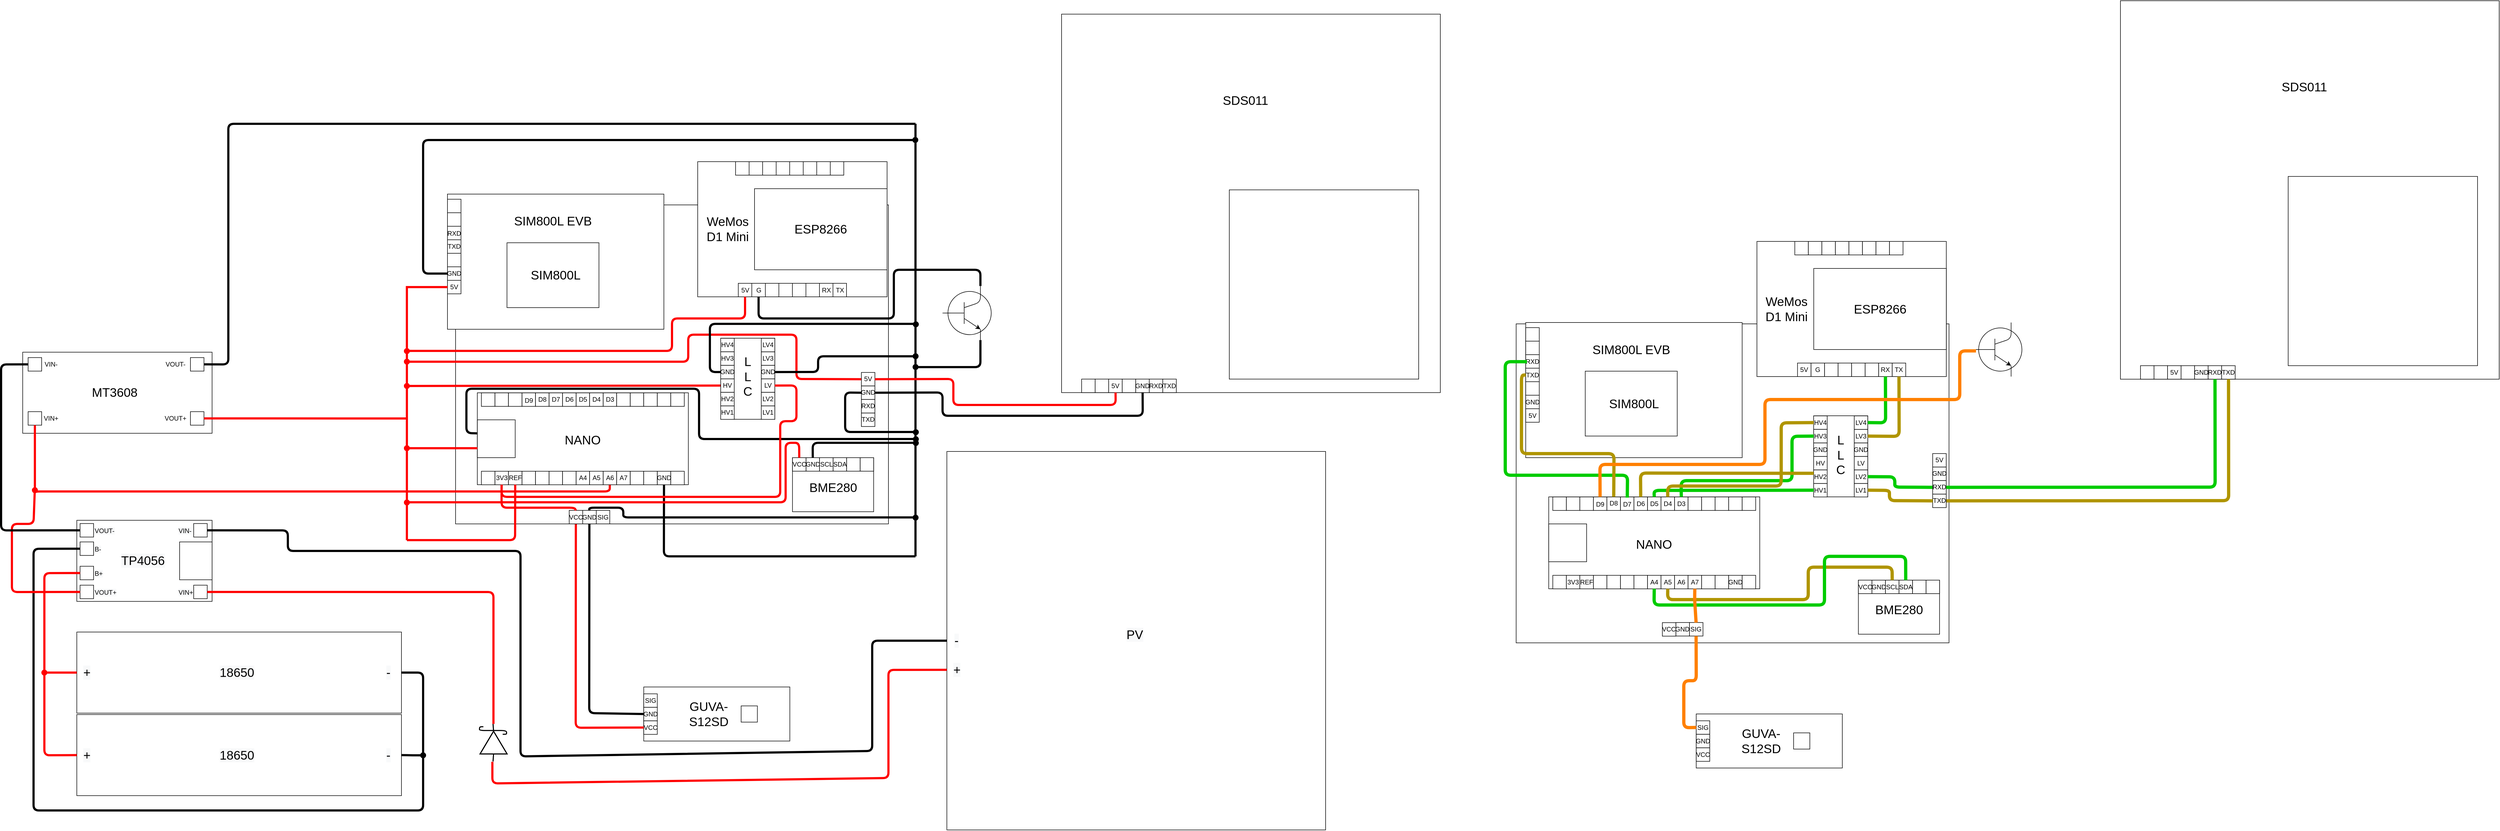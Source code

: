 <mxfile version="14.2.7" type="device"><diagram id="_CJmer6gYMtMzAw3pp8_" name="Page-1"><mxGraphModel dx="5567" dy="4216" grid="1" gridSize="10" guides="1" tooltips="1" connect="1" arrows="1" fold="1" page="1" pageScale="1" pageWidth="827" pageHeight="1169" math="0" shadow="0"><root><mxCell id="0"/><mxCell id="1" parent="0"/><mxCell id="5ObplA1d2kJphtETEieA-349" value="" style="rounded=0;whiteSpace=wrap;html=1;" parent="1" vertex="1"><mxGeometry x="2800.167" y="-319.99" width="800" height="590" as="geometry"/></mxCell><mxCell id="5ObplA1d2kJphtETEieA-210" value="" style="rounded=0;whiteSpace=wrap;html=1;" parent="1" vertex="1"><mxGeometry x="840" y="-540" width="800" height="590" as="geometry"/></mxCell><mxCell id="5ObplA1d2kJphtETEieA-594" value="" style="group" parent="1" vertex="1" connectable="0"><mxGeometry x="1287.5" y="-620" width="350" height="250" as="geometry"/></mxCell><mxCell id="5ObplA1d2kJphtETEieA-316" value="" style="group" parent="5ObplA1d2kJphtETEieA-594" vertex="1" connectable="0"><mxGeometry width="350" height="250" as="geometry"/></mxCell><mxCell id="5ObplA1d2kJphtETEieA-166" value="" style="group" parent="5ObplA1d2kJphtETEieA-316" vertex="1" connectable="0"><mxGeometry width="350" height="250" as="geometry"/></mxCell><mxCell id="5ObplA1d2kJphtETEieA-13" value="" style="group" parent="5ObplA1d2kJphtETEieA-166" vertex="1" connectable="0"><mxGeometry width="350" height="250" as="geometry"/></mxCell><mxCell id="5ObplA1d2kJphtETEieA-7" value="" style="rounded=0;whiteSpace=wrap;html=1;" parent="5ObplA1d2kJphtETEieA-13" vertex="1"><mxGeometry width="350" height="250" as="geometry"/></mxCell><mxCell id="5ObplA1d2kJphtETEieA-8" value="" style="rounded=0;whiteSpace=wrap;html=1;" parent="5ObplA1d2kJphtETEieA-13" vertex="1"><mxGeometry x="105" y="50" width="245" height="150" as="geometry"/></mxCell><mxCell id="5ObplA1d2kJphtETEieA-11" value="&lt;font style=&quot;font-size: 23px&quot;&gt;ESP8266&lt;/font&gt;" style="text;html=1;strokeColor=none;fillColor=none;align=center;verticalAlign=middle;whiteSpace=wrap;rounded=0;" parent="5ObplA1d2kJphtETEieA-13" vertex="1"><mxGeometry x="172.5" y="105" width="110" height="40" as="geometry"/></mxCell><mxCell id="5ObplA1d2kJphtETEieA-12" value="&lt;font style=&quot;font-size: 23px&quot;&gt;WeMos D1 Mini&lt;/font&gt;" style="text;html=1;strokeColor=none;fillColor=none;align=center;verticalAlign=middle;whiteSpace=wrap;rounded=0;direction=west;" parent="5ObplA1d2kJphtETEieA-13" vertex="1"><mxGeometry x="10" y="90" width="90" height="70" as="geometry"/></mxCell><mxCell id="5ObplA1d2kJphtETEieA-111" value="" style="group" parent="5ObplA1d2kJphtETEieA-13" vertex="1" connectable="0"><mxGeometry x="75" y="225" width="200" height="25" as="geometry"/></mxCell><mxCell id="5ObplA1d2kJphtETEieA-112" value="" style="rounded=0;whiteSpace=wrap;html=1;" parent="5ObplA1d2kJphtETEieA-111" vertex="1"><mxGeometry width="25" height="25" as="geometry"/></mxCell><mxCell id="5ObplA1d2kJphtETEieA-113" value="" style="rounded=0;whiteSpace=wrap;html=1;" parent="5ObplA1d2kJphtETEieA-111" vertex="1"><mxGeometry x="25" width="25" height="25" as="geometry"/></mxCell><mxCell id="5ObplA1d2kJphtETEieA-114" value="" style="rounded=0;whiteSpace=wrap;html=1;" parent="5ObplA1d2kJphtETEieA-111" vertex="1"><mxGeometry x="50" width="25" height="25" as="geometry"/></mxCell><mxCell id="5ObplA1d2kJphtETEieA-115" value="" style="rounded=0;whiteSpace=wrap;html=1;" parent="5ObplA1d2kJphtETEieA-111" vertex="1"><mxGeometry x="75" width="25" height="25" as="geometry"/></mxCell><mxCell id="5ObplA1d2kJphtETEieA-116" value="" style="rounded=0;whiteSpace=wrap;html=1;" parent="5ObplA1d2kJphtETEieA-111" vertex="1"><mxGeometry x="100" width="25" height="25" as="geometry"/></mxCell><mxCell id="5ObplA1d2kJphtETEieA-117" value="" style="rounded=0;whiteSpace=wrap;html=1;" parent="5ObplA1d2kJphtETEieA-111" vertex="1"><mxGeometry x="125" width="25" height="25" as="geometry"/></mxCell><mxCell id="5ObplA1d2kJphtETEieA-118" value="" style="rounded=0;whiteSpace=wrap;html=1;" parent="5ObplA1d2kJphtETEieA-111" vertex="1"><mxGeometry x="150" width="25" height="25" as="geometry"/></mxCell><mxCell id="5ObplA1d2kJphtETEieA-119" value="" style="rounded=0;whiteSpace=wrap;html=1;" parent="5ObplA1d2kJphtETEieA-111" vertex="1"><mxGeometry x="175" width="25" height="25" as="geometry"/></mxCell><mxCell id="5ObplA1d2kJphtETEieA-264" value="TX" style="text;html=1;strokeColor=none;fillColor=none;align=center;verticalAlign=middle;whiteSpace=wrap;rounded=0;" parent="5ObplA1d2kJphtETEieA-111" vertex="1"><mxGeometry x="175" width="25" height="25" as="geometry"/></mxCell><mxCell id="5ObplA1d2kJphtETEieA-263" value="RX" style="text;html=1;strokeColor=none;fillColor=none;align=center;verticalAlign=middle;whiteSpace=wrap;rounded=0;" parent="5ObplA1d2kJphtETEieA-111" vertex="1"><mxGeometry x="150" width="25" height="25" as="geometry"/></mxCell><mxCell id="5ObplA1d2kJphtETEieA-262" value="G" style="text;html=1;strokeColor=none;fillColor=none;align=center;verticalAlign=middle;whiteSpace=wrap;rounded=0;" parent="5ObplA1d2kJphtETEieA-111" vertex="1"><mxGeometry x="25" width="25" height="25" as="geometry"/></mxCell><mxCell id="5ObplA1d2kJphtETEieA-261" value="5V" style="text;html=1;strokeColor=none;fillColor=none;align=center;verticalAlign=middle;whiteSpace=wrap;rounded=0;" parent="5ObplA1d2kJphtETEieA-111" vertex="1"><mxGeometry width="25" height="25" as="geometry"/></mxCell><mxCell id="5ObplA1d2kJphtETEieA-122" value="" style="group" parent="5ObplA1d2kJphtETEieA-13" vertex="1" connectable="0"><mxGeometry x="70" width="200" height="25" as="geometry"/></mxCell><mxCell id="5ObplA1d2kJphtETEieA-123" value="" style="rounded=0;whiteSpace=wrap;html=1;" parent="5ObplA1d2kJphtETEieA-122" vertex="1"><mxGeometry width="25" height="25" as="geometry"/></mxCell><mxCell id="5ObplA1d2kJphtETEieA-124" value="" style="rounded=0;whiteSpace=wrap;html=1;" parent="5ObplA1d2kJphtETEieA-122" vertex="1"><mxGeometry x="25" width="25" height="25" as="geometry"/></mxCell><mxCell id="5ObplA1d2kJphtETEieA-125" value="" style="rounded=0;whiteSpace=wrap;html=1;" parent="5ObplA1d2kJphtETEieA-122" vertex="1"><mxGeometry x="50" width="25" height="25" as="geometry"/></mxCell><mxCell id="5ObplA1d2kJphtETEieA-126" value="" style="rounded=0;whiteSpace=wrap;html=1;" parent="5ObplA1d2kJphtETEieA-122" vertex="1"><mxGeometry x="75" width="25" height="25" as="geometry"/></mxCell><mxCell id="5ObplA1d2kJphtETEieA-127" value="" style="rounded=0;whiteSpace=wrap;html=1;" parent="5ObplA1d2kJphtETEieA-122" vertex="1"><mxGeometry x="100" width="25" height="25" as="geometry"/></mxCell><mxCell id="5ObplA1d2kJphtETEieA-128" value="" style="rounded=0;whiteSpace=wrap;html=1;" parent="5ObplA1d2kJphtETEieA-122" vertex="1"><mxGeometry x="125" width="25" height="25" as="geometry"/></mxCell><mxCell id="5ObplA1d2kJphtETEieA-129" value="" style="rounded=0;whiteSpace=wrap;html=1;" parent="5ObplA1d2kJphtETEieA-122" vertex="1"><mxGeometry x="150" width="25" height="25" as="geometry"/></mxCell><mxCell id="5ObplA1d2kJphtETEieA-130" value="" style="rounded=0;whiteSpace=wrap;html=1;" parent="5ObplA1d2kJphtETEieA-122" vertex="1"><mxGeometry x="175" width="25" height="25" as="geometry"/></mxCell><mxCell id="5ObplA1d2kJphtETEieA-588" value="" style="group" parent="1" vertex="1" connectable="0"><mxGeometry x="880.206" y="-192.5" width="390" height="170.121" as="geometry"/></mxCell><mxCell id="5ObplA1d2kJphtETEieA-317" value="" style="group" parent="5ObplA1d2kJphtETEieA-588" vertex="1" connectable="0"><mxGeometry width="390" height="170.121" as="geometry"/></mxCell><mxCell id="5ObplA1d2kJphtETEieA-167" value="" style="group" parent="5ObplA1d2kJphtETEieA-317" vertex="1" connectable="0"><mxGeometry width="390" height="170.121" as="geometry"/></mxCell><mxCell id="5ObplA1d2kJphtETEieA-5" value="" style="group" parent="5ObplA1d2kJphtETEieA-167" vertex="1" connectable="0"><mxGeometry width="390" height="170.121" as="geometry"/></mxCell><mxCell id="5ObplA1d2kJphtETEieA-3" value="" style="group" parent="5ObplA1d2kJphtETEieA-5" vertex="1" connectable="0"><mxGeometry width="390" height="170.121" as="geometry"/></mxCell><mxCell id="5ObplA1d2kJphtETEieA-1" value="" style="rounded=0;whiteSpace=wrap;html=1;" parent="5ObplA1d2kJphtETEieA-3" vertex="1"><mxGeometry width="390" height="170" as="geometry"/></mxCell><mxCell id="5ObplA1d2kJphtETEieA-2" value="" style="whiteSpace=wrap;html=1;aspect=fixed;" parent="5ObplA1d2kJphtETEieA-3" vertex="1"><mxGeometry y="50" width="70" height="70" as="geometry"/></mxCell><mxCell id="5ObplA1d2kJphtETEieA-4" value="&lt;font style=&quot;font-size: 23px&quot;&gt;NANO&lt;/font&gt;" style="text;html=1;strokeColor=none;fillColor=none;align=center;verticalAlign=middle;whiteSpace=wrap;rounded=0;" parent="5ObplA1d2kJphtETEieA-3" vertex="1"><mxGeometry x="160" y="65" width="70" height="45" as="geometry"/></mxCell><mxCell id="5ObplA1d2kJphtETEieA-70" value="" style="group" parent="5ObplA1d2kJphtETEieA-3" vertex="1" connectable="0"><mxGeometry x="7.5" y="145.121" width="375" height="25" as="geometry"/></mxCell><mxCell id="5ObplA1d2kJphtETEieA-71" value="" style="rounded=0;whiteSpace=wrap;html=1;" parent="5ObplA1d2kJphtETEieA-70" vertex="1"><mxGeometry x="25" width="25" height="25" as="geometry"/></mxCell><mxCell id="5ObplA1d2kJphtETEieA-72" value="" style="rounded=0;whiteSpace=wrap;html=1;" parent="5ObplA1d2kJphtETEieA-70" vertex="1"><mxGeometry width="25" height="25" as="geometry"/></mxCell><mxCell id="5ObplA1d2kJphtETEieA-73" value="" style="rounded=0;whiteSpace=wrap;html=1;" parent="5ObplA1d2kJphtETEieA-70" vertex="1"><mxGeometry x="75" width="25" height="25" as="geometry"/></mxCell><mxCell id="5ObplA1d2kJphtETEieA-74" value="" style="rounded=0;whiteSpace=wrap;html=1;" parent="5ObplA1d2kJphtETEieA-70" vertex="1"><mxGeometry x="50" width="25" height="25" as="geometry"/></mxCell><mxCell id="5ObplA1d2kJphtETEieA-75" value="" style="rounded=0;whiteSpace=wrap;html=1;" parent="5ObplA1d2kJphtETEieA-70" vertex="1"><mxGeometry x="125" width="25" height="25" as="geometry"/></mxCell><mxCell id="5ObplA1d2kJphtETEieA-76" value="" style="rounded=0;whiteSpace=wrap;html=1;" parent="5ObplA1d2kJphtETEieA-70" vertex="1"><mxGeometry x="100" width="25" height="25" as="geometry"/></mxCell><mxCell id="5ObplA1d2kJphtETEieA-77" value="" style="rounded=0;whiteSpace=wrap;html=1;" parent="5ObplA1d2kJphtETEieA-70" vertex="1"><mxGeometry x="175" width="25" height="25" as="geometry"/></mxCell><mxCell id="5ObplA1d2kJphtETEieA-78" value="" style="rounded=0;whiteSpace=wrap;html=1;" parent="5ObplA1d2kJphtETEieA-70" vertex="1"><mxGeometry x="150" width="25" height="25" as="geometry"/></mxCell><mxCell id="5ObplA1d2kJphtETEieA-79" value="" style="rounded=0;whiteSpace=wrap;html=1;" parent="5ObplA1d2kJphtETEieA-70" vertex="1"><mxGeometry x="225" width="25" height="25" as="geometry"/></mxCell><mxCell id="5ObplA1d2kJphtETEieA-80" value="" style="rounded=0;whiteSpace=wrap;html=1;" parent="5ObplA1d2kJphtETEieA-70" vertex="1"><mxGeometry x="200" width="25" height="25" as="geometry"/></mxCell><mxCell id="5ObplA1d2kJphtETEieA-81" value="" style="rounded=0;whiteSpace=wrap;html=1;" parent="5ObplA1d2kJphtETEieA-70" vertex="1"><mxGeometry x="275" width="25" height="25" as="geometry"/></mxCell><mxCell id="5ObplA1d2kJphtETEieA-82" value="" style="rounded=0;whiteSpace=wrap;html=1;" parent="5ObplA1d2kJphtETEieA-70" vertex="1"><mxGeometry x="250" width="25" height="25" as="geometry"/></mxCell><mxCell id="5ObplA1d2kJphtETEieA-83" value="" style="rounded=0;whiteSpace=wrap;html=1;" parent="5ObplA1d2kJphtETEieA-70" vertex="1"><mxGeometry x="325" width="25" height="25" as="geometry"/></mxCell><mxCell id="5ObplA1d2kJphtETEieA-84" value="" style="rounded=0;whiteSpace=wrap;html=1;" parent="5ObplA1d2kJphtETEieA-70" vertex="1"><mxGeometry x="300" width="25" height="25" as="geometry"/></mxCell><mxCell id="5ObplA1d2kJphtETEieA-85" value="" style="rounded=0;whiteSpace=wrap;html=1;" parent="5ObplA1d2kJphtETEieA-70" vertex="1"><mxGeometry x="350" width="25" height="25" as="geometry"/></mxCell><mxCell id="5ObplA1d2kJphtETEieA-245" value="3V3" style="text;html=1;strokeColor=none;fillColor=none;align=center;verticalAlign=middle;whiteSpace=wrap;rounded=0;" parent="5ObplA1d2kJphtETEieA-70" vertex="1"><mxGeometry x="25" y="-0.121" width="25" height="25" as="geometry"/></mxCell><mxCell id="5ObplA1d2kJphtETEieA-244" value="REF" style="text;html=1;strokeColor=none;fillColor=none;align=center;verticalAlign=middle;whiteSpace=wrap;rounded=0;" parent="5ObplA1d2kJphtETEieA-70" vertex="1"><mxGeometry x="50" y="-0.121" width="25" height="25" as="geometry"/></mxCell><mxCell id="5ObplA1d2kJphtETEieA-248" value="A4" style="text;html=1;strokeColor=none;fillColor=none;align=center;verticalAlign=middle;whiteSpace=wrap;rounded=0;" parent="5ObplA1d2kJphtETEieA-70" vertex="1"><mxGeometry x="175" y="-0.121" width="25" height="25" as="geometry"/></mxCell><mxCell id="5ObplA1d2kJphtETEieA-249" value="A5" style="text;html=1;strokeColor=none;fillColor=none;align=center;verticalAlign=middle;whiteSpace=wrap;rounded=0;" parent="5ObplA1d2kJphtETEieA-70" vertex="1"><mxGeometry x="200" y="-0.121" width="25" height="25" as="geometry"/></mxCell><mxCell id="5ObplA1d2kJphtETEieA-247" value="GND" style="text;html=1;strokeColor=none;fillColor=none;align=center;verticalAlign=middle;whiteSpace=wrap;rounded=0;" parent="5ObplA1d2kJphtETEieA-70" vertex="1"><mxGeometry x="325" y="-0.121" width="25" height="25" as="geometry"/></mxCell><mxCell id="5ObplA1d2kJphtETEieA-250" value="A7" style="text;html=1;strokeColor=none;fillColor=none;align=center;verticalAlign=middle;whiteSpace=wrap;rounded=0;" parent="5ObplA1d2kJphtETEieA-70" vertex="1"><mxGeometry x="250" y="-0.121" width="25" height="25" as="geometry"/></mxCell><mxCell id="5ObplA1d2kJphtETEieA-599" value="A6" style="text;html=1;strokeColor=none;fillColor=none;align=center;verticalAlign=middle;whiteSpace=wrap;rounded=0;fontSize=12;" parent="5ObplA1d2kJphtETEieA-70" vertex="1"><mxGeometry x="225.208" y="-0.121" width="25" height="25" as="geometry"/></mxCell><mxCell id="5ObplA1d2kJphtETEieA-86" value="" style="group" parent="5ObplA1d2kJphtETEieA-3" vertex="1" connectable="0"><mxGeometry x="7.5" y="0.121" width="375" height="27.379" as="geometry"/></mxCell><mxCell id="5ObplA1d2kJphtETEieA-87" value="" style="rounded=0;whiteSpace=wrap;html=1;" parent="5ObplA1d2kJphtETEieA-86" vertex="1"><mxGeometry x="25" width="25" height="25" as="geometry"/></mxCell><mxCell id="5ObplA1d2kJphtETEieA-88" value="" style="rounded=0;whiteSpace=wrap;html=1;" parent="5ObplA1d2kJphtETEieA-86" vertex="1"><mxGeometry width="25" height="25" as="geometry"/></mxCell><mxCell id="5ObplA1d2kJphtETEieA-89" value="" style="rounded=0;whiteSpace=wrap;html=1;" parent="5ObplA1d2kJphtETEieA-86" vertex="1"><mxGeometry x="75" width="25" height="25" as="geometry"/></mxCell><mxCell id="5ObplA1d2kJphtETEieA-90" value="" style="rounded=0;whiteSpace=wrap;html=1;" parent="5ObplA1d2kJphtETEieA-86" vertex="1"><mxGeometry x="50" width="25" height="25" as="geometry"/></mxCell><mxCell id="5ObplA1d2kJphtETEieA-91" value="" style="rounded=0;whiteSpace=wrap;html=1;" parent="5ObplA1d2kJphtETEieA-86" vertex="1"><mxGeometry x="125" width="25" height="25" as="geometry"/></mxCell><mxCell id="5ObplA1d2kJphtETEieA-92" value="" style="rounded=0;whiteSpace=wrap;html=1;" parent="5ObplA1d2kJphtETEieA-86" vertex="1"><mxGeometry x="100" width="25" height="25" as="geometry"/></mxCell><mxCell id="5ObplA1d2kJphtETEieA-93" value="" style="rounded=0;whiteSpace=wrap;html=1;" parent="5ObplA1d2kJphtETEieA-86" vertex="1"><mxGeometry x="175" width="25" height="25" as="geometry"/></mxCell><mxCell id="5ObplA1d2kJphtETEieA-94" value="" style="rounded=0;whiteSpace=wrap;html=1;" parent="5ObplA1d2kJphtETEieA-86" vertex="1"><mxGeometry x="150" width="25" height="25" as="geometry"/></mxCell><mxCell id="5ObplA1d2kJphtETEieA-95" value="" style="rounded=0;whiteSpace=wrap;html=1;" parent="5ObplA1d2kJphtETEieA-86" vertex="1"><mxGeometry x="225" width="25" height="25" as="geometry"/></mxCell><mxCell id="5ObplA1d2kJphtETEieA-96" value="" style="rounded=0;whiteSpace=wrap;html=1;" parent="5ObplA1d2kJphtETEieA-86" vertex="1"><mxGeometry x="200" width="25" height="25" as="geometry"/></mxCell><mxCell id="5ObplA1d2kJphtETEieA-97" value="" style="rounded=0;whiteSpace=wrap;html=1;" parent="5ObplA1d2kJphtETEieA-86" vertex="1"><mxGeometry x="275" width="25" height="25" as="geometry"/></mxCell><mxCell id="5ObplA1d2kJphtETEieA-98" value="" style="rounded=0;whiteSpace=wrap;html=1;" parent="5ObplA1d2kJphtETEieA-86" vertex="1"><mxGeometry x="250" width="25" height="25" as="geometry"/></mxCell><mxCell id="5ObplA1d2kJphtETEieA-99" value="" style="rounded=0;whiteSpace=wrap;html=1;" parent="5ObplA1d2kJphtETEieA-86" vertex="1"><mxGeometry x="325" width="25" height="25" as="geometry"/></mxCell><mxCell id="5ObplA1d2kJphtETEieA-100" value="" style="rounded=0;whiteSpace=wrap;html=1;" parent="5ObplA1d2kJphtETEieA-86" vertex="1"><mxGeometry x="300" width="25" height="25" as="geometry"/></mxCell><mxCell id="5ObplA1d2kJphtETEieA-101" value="" style="rounded=0;whiteSpace=wrap;html=1;" parent="5ObplA1d2kJphtETEieA-86" vertex="1"><mxGeometry x="350" width="25" height="25" as="geometry"/></mxCell><mxCell id="5ObplA1d2kJphtETEieA-253" value="D3" style="text;html=1;strokeColor=none;fillColor=none;align=center;verticalAlign=middle;whiteSpace=wrap;rounded=0;" parent="5ObplA1d2kJphtETEieA-86" vertex="1"><mxGeometry x="225" y="-0.121" width="25" height="25" as="geometry"/></mxCell><mxCell id="5ObplA1d2kJphtETEieA-254" value="D4" style="text;html=1;strokeColor=none;fillColor=none;align=center;verticalAlign=middle;whiteSpace=wrap;rounded=0;" parent="5ObplA1d2kJphtETEieA-86" vertex="1"><mxGeometry x="200" y="-0.121" width="25" height="25" as="geometry"/></mxCell><mxCell id="5ObplA1d2kJphtETEieA-255" value="D5" style="text;html=1;strokeColor=none;fillColor=none;align=center;verticalAlign=middle;whiteSpace=wrap;rounded=0;" parent="5ObplA1d2kJphtETEieA-86" vertex="1"><mxGeometry x="175" y="-0.121" width="25" height="25" as="geometry"/></mxCell><mxCell id="5ObplA1d2kJphtETEieA-260" value="D6" style="text;html=1;strokeColor=none;fillColor=none;align=center;verticalAlign=middle;whiteSpace=wrap;rounded=0;" parent="5ObplA1d2kJphtETEieA-86" vertex="1"><mxGeometry x="150" y="-0.121" width="25" height="25" as="geometry"/></mxCell><mxCell id="5ObplA1d2kJphtETEieA-585" value="D7" style="text;html=1;strokeColor=none;fillColor=none;align=center;verticalAlign=middle;whiteSpace=wrap;rounded=0;fontSize=12;" parent="5ObplA1d2kJphtETEieA-86" vertex="1"><mxGeometry x="124.794" y="0.07" width="25" height="25" as="geometry"/></mxCell><mxCell id="5ObplA1d2kJphtETEieA-584" value="D8" style="text;html=1;strokeColor=none;fillColor=none;align=center;verticalAlign=middle;whiteSpace=wrap;rounded=0;fontSize=12;" parent="5ObplA1d2kJphtETEieA-86" vertex="1"><mxGeometry x="99.794" y="0.07" width="25" height="25" as="geometry"/></mxCell><mxCell id="rN-CZxBrtkKuk-mwOWdm-1" value="D9" style="text;html=1;align=center;" parent="5ObplA1d2kJphtETEieA-86" vertex="1"><mxGeometry x="74.794" y="-0.121" width="25" height="25" as="geometry"/></mxCell><mxCell id="5ObplA1d2kJphtETEieA-310" value="" style="group" parent="1" vertex="1" connectable="0"><mxGeometry x="1960" y="-892.833" width="700" height="700" as="geometry"/></mxCell><mxCell id="5ObplA1d2kJphtETEieA-241" value="" style="group" parent="5ObplA1d2kJphtETEieA-310" vertex="1" connectable="0"><mxGeometry width="700" height="700" as="geometry"/></mxCell><mxCell id="5ObplA1d2kJphtETEieA-211" value="" style="rounded=0;whiteSpace=wrap;html=1;" parent="5ObplA1d2kJphtETEieA-241" vertex="1"><mxGeometry width="700" height="700" as="geometry"/></mxCell><mxCell id="5ObplA1d2kJphtETEieA-212" value="" style="rounded=0;whiteSpace=wrap;html=1;" parent="5ObplA1d2kJphtETEieA-241" vertex="1"><mxGeometry x="310" y="325" width="350" height="350" as="geometry"/></mxCell><mxCell id="5ObplA1d2kJphtETEieA-239" value="" style="group" parent="5ObplA1d2kJphtETEieA-241" vertex="1" connectable="0"><mxGeometry x="37.059" y="675" width="175.206" height="25" as="geometry"/></mxCell><mxCell id="5ObplA1d2kJphtETEieA-232" value="" style="rounded=0;whiteSpace=wrap;html=1;" parent="5ObplA1d2kJphtETEieA-239" vertex="1"><mxGeometry width="25" height="25" as="geometry"/></mxCell><mxCell id="5ObplA1d2kJphtETEieA-233" value="" style="rounded=0;whiteSpace=wrap;html=1;" parent="5ObplA1d2kJphtETEieA-239" vertex="1"><mxGeometry x="25" width="25" height="25" as="geometry"/></mxCell><mxCell id="5ObplA1d2kJphtETEieA-234" value="" style="rounded=0;whiteSpace=wrap;html=1;" parent="5ObplA1d2kJphtETEieA-239" vertex="1"><mxGeometry x="50" width="25" height="25" as="geometry"/></mxCell><mxCell id="5ObplA1d2kJphtETEieA-235" value="" style="rounded=0;whiteSpace=wrap;html=1;" parent="5ObplA1d2kJphtETEieA-239" vertex="1"><mxGeometry x="75" width="25" height="25" as="geometry"/></mxCell><mxCell id="5ObplA1d2kJphtETEieA-236" value="" style="rounded=0;whiteSpace=wrap;html=1;" parent="5ObplA1d2kJphtETEieA-239" vertex="1"><mxGeometry x="100" width="25" height="25" as="geometry"/></mxCell><mxCell id="5ObplA1d2kJphtETEieA-237" value="" style="rounded=0;whiteSpace=wrap;html=1;" parent="5ObplA1d2kJphtETEieA-239" vertex="1"><mxGeometry x="125" width="25" height="25" as="geometry"/></mxCell><mxCell id="5ObplA1d2kJphtETEieA-238" value="" style="rounded=0;whiteSpace=wrap;html=1;" parent="5ObplA1d2kJphtETEieA-239" vertex="1"><mxGeometry x="150" width="25" height="25" as="geometry"/></mxCell><mxCell id="5ObplA1d2kJphtETEieA-309" value="TXD" style="text;html=1;strokeColor=none;fillColor=none;align=center;verticalAlign=middle;whiteSpace=wrap;rounded=0;" parent="5ObplA1d2kJphtETEieA-239" vertex="1"><mxGeometry x="150.206" width="25" height="25" as="geometry"/></mxCell><mxCell id="5ObplA1d2kJphtETEieA-308" value="RXD" style="text;html=1;strokeColor=none;fillColor=none;align=center;verticalAlign=middle;whiteSpace=wrap;rounded=0;" parent="5ObplA1d2kJphtETEieA-239" vertex="1"><mxGeometry x="125.206" width="25" height="25" as="geometry"/></mxCell><mxCell id="5ObplA1d2kJphtETEieA-284" value="GND" style="text;html=1;strokeColor=none;fillColor=none;align=center;verticalAlign=middle;whiteSpace=wrap;rounded=0;" parent="5ObplA1d2kJphtETEieA-239" vertex="1"><mxGeometry x="100.206" width="25" height="25" as="geometry"/></mxCell><mxCell id="5ObplA1d2kJphtETEieA-301" value="5V" style="text;html=1;strokeColor=none;fillColor=none;align=center;verticalAlign=middle;whiteSpace=wrap;rounded=0;" parent="5ObplA1d2kJphtETEieA-239" vertex="1"><mxGeometry x="50.206" width="25" height="25" as="geometry"/></mxCell><mxCell id="5ObplA1d2kJphtETEieA-240" value="&lt;font style=&quot;font-size: 23px&quot;&gt;SDS011&lt;/font&gt;" style="text;html=1;strokeColor=none;fillColor=none;align=center;verticalAlign=middle;whiteSpace=wrap;rounded=0;" parent="5ObplA1d2kJphtETEieA-241" vertex="1"><mxGeometry x="240" y="130" width="200" height="60" as="geometry"/></mxCell><mxCell id="5ObplA1d2kJphtETEieA-311" value="" style="group" parent="1" vertex="1" connectable="0"><mxGeometry x="825" y="-560" width="400" height="250" as="geometry"/></mxCell><mxCell id="5ObplA1d2kJphtETEieA-31" value="" style="group" parent="5ObplA1d2kJphtETEieA-311" vertex="1" connectable="0"><mxGeometry width="400" height="250" as="geometry"/></mxCell><mxCell id="5ObplA1d2kJphtETEieA-27" value="" style="rounded=0;whiteSpace=wrap;html=1;" parent="5ObplA1d2kJphtETEieA-31" vertex="1"><mxGeometry width="400" height="250" as="geometry"/></mxCell><mxCell id="5ObplA1d2kJphtETEieA-28" value="" style="rounded=0;whiteSpace=wrap;html=1;" parent="5ObplA1d2kJphtETEieA-31" vertex="1"><mxGeometry x="110" y="90" width="170" height="120" as="geometry"/></mxCell><mxCell id="5ObplA1d2kJphtETEieA-29" value="&lt;font style=&quot;font-size: 23px&quot;&gt;SIM800L&lt;/font&gt;" style="text;html=1;strokeColor=none;fillColor=none;align=center;verticalAlign=middle;whiteSpace=wrap;rounded=0;" parent="5ObplA1d2kJphtETEieA-31" vertex="1"><mxGeometry x="150" y="125" width="100" height="50" as="geometry"/></mxCell><mxCell id="5ObplA1d2kJphtETEieA-30" value="&lt;font style=&quot;font-size: 23px&quot;&gt;SIM800L EVB&lt;/font&gt;" style="text;html=1;strokeColor=none;fillColor=none;align=center;verticalAlign=middle;whiteSpace=wrap;rounded=0;" parent="5ObplA1d2kJphtETEieA-31" vertex="1"><mxGeometry x="105" y="30" width="180" height="40" as="geometry"/></mxCell><mxCell id="5ObplA1d2kJphtETEieA-209" value="" style="group" parent="5ObplA1d2kJphtETEieA-31" vertex="1" connectable="0"><mxGeometry y="9.476" width="25" height="175.024" as="geometry"/></mxCell><mxCell id="5ObplA1d2kJphtETEieA-202" value="" style="rounded=0;whiteSpace=wrap;html=1;" parent="5ObplA1d2kJphtETEieA-209" vertex="1"><mxGeometry y="150" width="25" height="25" as="geometry"/></mxCell><mxCell id="5ObplA1d2kJphtETEieA-203" value="" style="rounded=0;whiteSpace=wrap;html=1;" parent="5ObplA1d2kJphtETEieA-209" vertex="1"><mxGeometry y="125" width="25" height="25" as="geometry"/></mxCell><mxCell id="5ObplA1d2kJphtETEieA-204" value="" style="rounded=0;whiteSpace=wrap;html=1;" parent="5ObplA1d2kJphtETEieA-209" vertex="1"><mxGeometry y="100" width="25" height="25" as="geometry"/></mxCell><mxCell id="5ObplA1d2kJphtETEieA-205" value="" style="rounded=0;whiteSpace=wrap;html=1;" parent="5ObplA1d2kJphtETEieA-209" vertex="1"><mxGeometry y="75" width="25" height="25" as="geometry"/></mxCell><mxCell id="5ObplA1d2kJphtETEieA-206" value="" style="rounded=0;whiteSpace=wrap;html=1;" parent="5ObplA1d2kJphtETEieA-209" vertex="1"><mxGeometry y="50" width="25" height="25" as="geometry"/></mxCell><mxCell id="5ObplA1d2kJphtETEieA-207" value="" style="rounded=0;whiteSpace=wrap;html=1;" parent="5ObplA1d2kJphtETEieA-209" vertex="1"><mxGeometry y="25" width="25" height="25" as="geometry"/></mxCell><mxCell id="5ObplA1d2kJphtETEieA-208" value="" style="rounded=0;whiteSpace=wrap;html=1;" parent="5ObplA1d2kJphtETEieA-209" vertex="1"><mxGeometry width="25" height="25" as="geometry"/></mxCell><mxCell id="5ObplA1d2kJphtETEieA-300" value="5V" style="text;html=1;strokeColor=none;fillColor=none;align=center;verticalAlign=middle;whiteSpace=wrap;rounded=0;" parent="5ObplA1d2kJphtETEieA-209" vertex="1"><mxGeometry y="150.024" width="25" height="25" as="geometry"/></mxCell><mxCell id="5ObplA1d2kJphtETEieA-304" value="GND" style="text;html=1;strokeColor=none;fillColor=none;align=center;verticalAlign=middle;whiteSpace=wrap;rounded=0;" parent="5ObplA1d2kJphtETEieA-209" vertex="1"><mxGeometry y="125.024" width="25" height="25" as="geometry"/></mxCell><mxCell id="5ObplA1d2kJphtETEieA-303" value="TXD" style="text;html=1;strokeColor=none;fillColor=none;align=center;verticalAlign=middle;whiteSpace=wrap;rounded=0;" parent="5ObplA1d2kJphtETEieA-209" vertex="1"><mxGeometry y="75.024" width="25" height="25" as="geometry"/></mxCell><mxCell id="5ObplA1d2kJphtETEieA-302" value="RXD" style="text;html=1;strokeColor=none;fillColor=none;align=center;verticalAlign=middle;whiteSpace=wrap;rounded=0;" parent="5ObplA1d2kJphtETEieA-209" vertex="1"><mxGeometry y="50.524" width="25" height="25" as="geometry"/></mxCell><mxCell id="5ObplA1d2kJphtETEieA-312" value="" style="group" parent="1" vertex="1" connectable="0"><mxGeometry x="39.971" y="-267.614" width="350" height="150" as="geometry"/></mxCell><mxCell id="5ObplA1d2kJphtETEieA-24" value="" style="group" parent="5ObplA1d2kJphtETEieA-312" vertex="1" connectable="0"><mxGeometry width="350" height="150" as="geometry"/></mxCell><mxCell id="5ObplA1d2kJphtETEieA-22" value="" style="rounded=0;whiteSpace=wrap;html=1;" parent="5ObplA1d2kJphtETEieA-24" vertex="1"><mxGeometry width="350" height="150" as="geometry"/></mxCell><mxCell id="5ObplA1d2kJphtETEieA-23" value="&lt;font style=&quot;font-size: 23px&quot;&gt;MT3608&lt;/font&gt;" style="text;html=1;strokeColor=none;fillColor=none;align=center;verticalAlign=middle;whiteSpace=wrap;rounded=0;" parent="5ObplA1d2kJphtETEieA-24" vertex="1"><mxGeometry x="125" y="60" width="90" height="30" as="geometry"/></mxCell><mxCell id="5ObplA1d2kJphtETEieA-171" value="" style="rounded=0;whiteSpace=wrap;html=1;" parent="5ObplA1d2kJphtETEieA-24" vertex="1"><mxGeometry x="10" y="10" width="25" height="25" as="geometry"/></mxCell><mxCell id="5ObplA1d2kJphtETEieA-170" value="" style="rounded=0;whiteSpace=wrap;html=1;" parent="5ObplA1d2kJphtETEieA-24" vertex="1"><mxGeometry x="10" y="110" width="25" height="25" as="geometry"/></mxCell><mxCell id="5ObplA1d2kJphtETEieA-169" value="" style="rounded=0;whiteSpace=wrap;html=1;" parent="5ObplA1d2kJphtETEieA-24" vertex="1"><mxGeometry x="310" y="10" width="25" height="25" as="geometry"/></mxCell><mxCell id="5ObplA1d2kJphtETEieA-168" value="" style="rounded=0;whiteSpace=wrap;html=1;" parent="5ObplA1d2kJphtETEieA-24" vertex="1"><mxGeometry x="310" y="110" width="25" height="25" as="geometry"/></mxCell><mxCell id="5ObplA1d2kJphtETEieA-297" value="VIN+" style="text;html=1;strokeColor=none;fillColor=none;align=center;verticalAlign=middle;whiteSpace=wrap;rounded=0;" parent="5ObplA1d2kJphtETEieA-24" vertex="1"><mxGeometry x="40" y="110" width="25" height="25" as="geometry"/></mxCell><mxCell id="5ObplA1d2kJphtETEieA-296" value="VIN-" style="text;html=1;strokeColor=none;fillColor=none;align=center;verticalAlign=middle;whiteSpace=wrap;rounded=0;" parent="5ObplA1d2kJphtETEieA-24" vertex="1"><mxGeometry x="40" y="10" width="25" height="25" as="geometry"/></mxCell><mxCell id="5ObplA1d2kJphtETEieA-299" value="VOUT+" style="text;html=1;strokeColor=none;fillColor=none;align=center;verticalAlign=middle;whiteSpace=wrap;rounded=0;" parent="5ObplA1d2kJphtETEieA-24" vertex="1"><mxGeometry x="270" y="110" width="25" height="25" as="geometry"/></mxCell><mxCell id="5ObplA1d2kJphtETEieA-298" value="VOUT-" style="text;html=1;strokeColor=none;fillColor=none;align=center;verticalAlign=middle;whiteSpace=wrap;rounded=0;" parent="5ObplA1d2kJphtETEieA-24" vertex="1"><mxGeometry x="270" y="10" width="25" height="25" as="geometry"/></mxCell><mxCell id="5ObplA1d2kJphtETEieA-315" value="" style="group" parent="1" vertex="1" connectable="0"><mxGeometry x="1187.786" y="351.618" width="270" height="100" as="geometry"/></mxCell><mxCell id="5ObplA1d2kJphtETEieA-165" value="" style="group" parent="5ObplA1d2kJphtETEieA-315" vertex="1" connectable="0"><mxGeometry width="270" height="100" as="geometry"/></mxCell><mxCell id="5ObplA1d2kJphtETEieA-19" value="" style="group" parent="5ObplA1d2kJphtETEieA-165" vertex="1" connectable="0"><mxGeometry width="270" height="100" as="geometry"/></mxCell><mxCell id="5ObplA1d2kJphtETEieA-14" value="" style="rounded=0;whiteSpace=wrap;html=1;" parent="5ObplA1d2kJphtETEieA-19" vertex="1"><mxGeometry width="270" height="100" as="geometry"/></mxCell><mxCell id="5ObplA1d2kJphtETEieA-16" value="" style="whiteSpace=wrap;html=1;aspect=fixed;" parent="5ObplA1d2kJphtETEieA-19" vertex="1"><mxGeometry x="180" y="35" width="30" height="30" as="geometry"/></mxCell><mxCell id="5ObplA1d2kJphtETEieA-17" value="&lt;font style=&quot;font-size: 23px&quot;&gt;GUVA-S12SD&lt;/font&gt;" style="text;html=1;strokeColor=none;fillColor=none;align=center;verticalAlign=middle;whiteSpace=wrap;rounded=0;flipV=0;direction=west;" parent="5ObplA1d2kJphtETEieA-19" vertex="1"><mxGeometry x="80" y="24" width="80" height="52" as="geometry"/></mxCell><mxCell id="5ObplA1d2kJphtETEieA-135" value="" style="group" parent="5ObplA1d2kJphtETEieA-19" vertex="1" connectable="0"><mxGeometry y="12.667" width="25" height="75" as="geometry"/></mxCell><mxCell id="5ObplA1d2kJphtETEieA-136" value="" style="rounded=0;whiteSpace=wrap;html=1;" parent="5ObplA1d2kJphtETEieA-135" vertex="1"><mxGeometry width="25" height="25" as="geometry"/></mxCell><mxCell id="5ObplA1d2kJphtETEieA-137" value="" style="rounded=0;whiteSpace=wrap;html=1;" parent="5ObplA1d2kJphtETEieA-135" vertex="1"><mxGeometry y="25" width="25" height="25" as="geometry"/></mxCell><mxCell id="5ObplA1d2kJphtETEieA-138" value="" style="rounded=0;whiteSpace=wrap;html=1;" parent="5ObplA1d2kJphtETEieA-135" vertex="1"><mxGeometry y="50" width="25" height="25" as="geometry"/></mxCell><mxCell id="5ObplA1d2kJphtETEieA-819" value="SIG" style="text;html=1;strokeColor=none;fillColor=none;align=center;verticalAlign=middle;whiteSpace=wrap;rounded=0;" parent="5ObplA1d2kJphtETEieA-135" vertex="1"><mxGeometry y="-0.167" width="25" height="25" as="geometry"/></mxCell><mxCell id="5ObplA1d2kJphtETEieA-269" value="VCC" style="text;html=1;strokeColor=none;fillColor=none;align=center;verticalAlign=middle;whiteSpace=wrap;rounded=0;" parent="5ObplA1d2kJphtETEieA-135" vertex="1"><mxGeometry y="49.833" width="25" height="25" as="geometry"/></mxCell><mxCell id="5ObplA1d2kJphtETEieA-268" value="GND" style="text;html=1;strokeColor=none;fillColor=none;align=center;verticalAlign=middle;whiteSpace=wrap;rounded=0;" parent="5ObplA1d2kJphtETEieA-135" vertex="1"><mxGeometry y="24.833" width="25" height="25" as="geometry"/></mxCell><mxCell id="5ObplA1d2kJphtETEieA-321" value="" style="endArrow=none;html=1;fillColor=#e51400;strokeColor=#FF0000;strokeWidth=4;" parent="1" source="Z508uEwMvIoRodc4RPEF-24" edge="1"><mxGeometry width="50" height="50" relative="1" as="geometry"><mxPoint x="750" y="80" as="sourcePoint"/><mxPoint x="750" y="-390" as="targetPoint"/></mxGeometry></mxCell><mxCell id="5ObplA1d2kJphtETEieA-322" value="" style="endArrow=none;html=1;fillColor=#e51400;strokeColor=#000000;strokeWidth=4;exitX=1;exitY=0.5;exitDx=0;exitDy=0;" parent="1" source="5ObplA1d2kJphtETEieA-169" edge="1"><mxGeometry width="50" height="50" relative="1" as="geometry"><mxPoint x="1070" y="260" as="sourcePoint"/><mxPoint x="1690" y="-690" as="targetPoint"/><Array as="points"><mxPoint x="420" y="-245"/><mxPoint x="420" y="-690"/></Array></mxGeometry></mxCell><mxCell id="5ObplA1d2kJphtETEieA-323" value="" style="endArrow=none;html=1;fillColor=#e51400;strokeColor=#000000;strokeWidth=4;entryX=-0.003;entryY=0.357;entryDx=0;entryDy=0;entryPerimeter=0;" parent="1" target="5ObplA1d2kJphtETEieA-2" edge="1"><mxGeometry width="50" height="50" relative="1" as="geometry"><mxPoint x="1690" y="-107" as="sourcePoint"/><mxPoint x="1240" y="246" as="targetPoint"/><Array as="points"><mxPoint x="1290" y="-107"/><mxPoint x="1290" y="-200"/><mxPoint x="860" y="-200"/><mxPoint x="860" y="-118"/></Array></mxGeometry></mxCell><mxCell id="5ObplA1d2kJphtETEieA-324" value="" style="endArrow=none;html=1;fillColor=#e51400;strokeColor=#FF0000;strokeWidth=4;exitX=1;exitY=0.5;exitDx=0;exitDy=0;" parent="1" source="5ObplA1d2kJphtETEieA-168" edge="1"><mxGeometry width="50" height="50" relative="1" as="geometry"><mxPoint x="1180" y="286" as="sourcePoint"/><mxPoint x="750" y="-145" as="targetPoint"/></mxGeometry></mxCell><mxCell id="5ObplA1d2kJphtETEieA-329" value="" style="endArrow=none;html=1;fillColor=#e51400;strokeColor=#FF0000;strokeWidth=4;exitX=0.5;exitY=1;exitDx=0;exitDy=0;" parent="1" source="5ObplA1d2kJphtETEieA-244" edge="1"><mxGeometry width="50" height="50" relative="1" as="geometry"><mxPoint x="950" y="-20" as="sourcePoint"/><mxPoint x="750" y="80" as="targetPoint"/><Array as="points"><mxPoint x="950" y="80"/></Array></mxGeometry></mxCell><mxCell id="5ObplA1d2kJphtETEieA-330" value="" style="endArrow=none;html=1;fillColor=#e51400;strokeColor=#000000;strokeWidth=4;entryX=0;entryY=0.5;entryDx=0;entryDy=0;exitX=0.5;exitY=1;exitDx=0;exitDy=0;" parent="1" source="5ObplA1d2kJphtETEieA-820" target="5ObplA1d2kJphtETEieA-268" edge="1"><mxGeometry width="50" height="50" relative="1" as="geometry"><mxPoint x="1100" y="130" as="sourcePoint"/><mxPoint x="1100" y="-39.833" as="targetPoint"/><Array as="points"><mxPoint x="1087" y="400"/></Array></mxGeometry></mxCell><mxCell id="5ObplA1d2kJphtETEieA-332" value="" style="endArrow=none;html=1;fillColor=#e51400;strokeColor=#000000;strokeWidth=4;" parent="1" edge="1"><mxGeometry width="50" height="50" relative="1" as="geometry"><mxPoint x="1690" y="-690" as="sourcePoint"/><mxPoint x="1690" y="110" as="targetPoint"/></mxGeometry></mxCell><mxCell id="5ObplA1d2kJphtETEieA-334" value="" style="endArrow=none;html=1;fillColor=#e51400;strokeColor=#FF0000;strokeWidth=4;entryX=0;entryY=0.5;entryDx=0;entryDy=0;exitX=0.5;exitY=1;exitDx=0;exitDy=0;" parent="1" source="5ObplA1d2kJphtETEieA-821" target="5ObplA1d2kJphtETEieA-269" edge="1"><mxGeometry width="50" height="50" relative="1" as="geometry"><mxPoint x="1120" y="150" as="sourcePoint"/><mxPoint x="1110" y="30" as="targetPoint"/><Array as="points"><mxPoint x="1062" y="427"/></Array></mxGeometry></mxCell><mxCell id="5ObplA1d2kJphtETEieA-335" value="" style="endArrow=none;html=1;fillColor=#e51400;strokeColor=#000000;strokeWidth=4;exitX=0.5;exitY=1;exitDx=0;exitDy=0;" parent="1" source="5ObplA1d2kJphtETEieA-247" edge="1"><mxGeometry width="50" height="50" relative="1" as="geometry"><mxPoint x="1225" y="-20" as="sourcePoint"/><mxPoint x="1690" y="110" as="targetPoint"/><Array as="points"><mxPoint x="1225" y="110"/></Array></mxGeometry></mxCell><mxCell id="5ObplA1d2kJphtETEieA-338" value="" style="endArrow=none;html=1;fillColor=#e51400;strokeColor=#FF0000;strokeWidth=4;entryX=0;entryY=0.5;entryDx=0;entryDy=0;" parent="1" source="Z508uEwMvIoRodc4RPEF-18" target="5ObplA1d2kJphtETEieA-794" edge="1"><mxGeometry width="50" height="50" relative="1" as="geometry"><mxPoint x="750" y="-206" as="sourcePoint"/><mxPoint x="1507.5" y="30" as="targetPoint"/></mxGeometry></mxCell><mxCell id="5ObplA1d2kJphtETEieA-343" value="" style="endArrow=none;html=1;fillColor=#e51400;strokeColor=#FF0000;strokeWidth=4;entryX=0;entryY=0.5;entryDx=0;entryDy=0;" parent="1" target="5ObplA1d2kJphtETEieA-300" edge="1"><mxGeometry width="50" height="50" relative="1" as="geometry"><mxPoint x="750" y="-388" as="sourcePoint"/><mxPoint x="1507.5" y="30" as="targetPoint"/></mxGeometry></mxCell><mxCell id="5ObplA1d2kJphtETEieA-344" value="" style="endArrow=none;html=1;fillColor=#e51400;strokeColor=#000000;strokeWidth=4;entryX=0;entryY=0.5;entryDx=0;entryDy=0;" parent="1" target="5ObplA1d2kJphtETEieA-304" edge="1"><mxGeometry width="50" height="50" relative="1" as="geometry"><mxPoint x="1690" y="-660" as="sourcePoint"/><mxPoint x="410" y="20" as="targetPoint"/><Array as="points"><mxPoint x="780" y="-660"/><mxPoint x="780" y="-413"/></Array></mxGeometry></mxCell><mxCell id="5ObplA1d2kJphtETEieA-347" value="" style="endArrow=none;html=1;fillColor=#e51400;strokeColor=#FF0000;strokeWidth=4;entryX=0;entryY=0.5;entryDx=0;entryDy=0;" parent="1" target="5ObplA1d2kJphtETEieA-839" edge="1"><mxGeometry width="50" height="50" relative="1" as="geometry"><mxPoint x="750" y="-250" as="sourcePoint"/><mxPoint x="1880" y="40" as="targetPoint"/><Array as="points"><mxPoint x="1270" y="-250"/><mxPoint x="1270" y="-300"/><mxPoint x="1470" y="-300"/><mxPoint x="1470" y="-218"/></Array></mxGeometry></mxCell><mxCell id="5ObplA1d2kJphtETEieA-348" value="" style="endArrow=none;html=1;fillColor=#e51400;strokeColor=#000000;strokeWidth=4;entryX=0.5;entryY=1;entryDx=0;entryDy=0;exitX=1;exitY=0.5;exitDx=0;exitDy=0;" parent="1" source="5ObplA1d2kJphtETEieA-840" target="5ObplA1d2kJphtETEieA-284" edge="1"><mxGeometry width="50" height="50" relative="1" as="geometry"><mxPoint x="1680" y="-180" as="sourcePoint"/><mxPoint x="1890" y="20" as="targetPoint"/><Array as="points"><mxPoint x="1740" y="-193"/><mxPoint x="1740" y="-150"/><mxPoint x="2110" y="-150"/></Array></mxGeometry></mxCell><mxCell id="5ObplA1d2kJphtETEieA-350" value="" style="group" parent="1" vertex="1" connectable="0"><mxGeometry x="3917" y="-917.667" width="700" height="700" as="geometry"/></mxCell><mxCell id="5ObplA1d2kJphtETEieA-351" value="" style="group" parent="5ObplA1d2kJphtETEieA-350" vertex="1" connectable="0"><mxGeometry width="700" height="700" as="geometry"/></mxCell><mxCell id="5ObplA1d2kJphtETEieA-352" value="" style="rounded=0;whiteSpace=wrap;html=1;" parent="5ObplA1d2kJphtETEieA-351" vertex="1"><mxGeometry width="700" height="700" as="geometry"/></mxCell><mxCell id="5ObplA1d2kJphtETEieA-353" value="" style="rounded=0;whiteSpace=wrap;html=1;" parent="5ObplA1d2kJphtETEieA-351" vertex="1"><mxGeometry x="310" y="325" width="350" height="350" as="geometry"/></mxCell><mxCell id="5ObplA1d2kJphtETEieA-354" value="" style="group" parent="5ObplA1d2kJphtETEieA-351" vertex="1" connectable="0"><mxGeometry x="37.059" y="675" width="175.206" height="25" as="geometry"/></mxCell><mxCell id="5ObplA1d2kJphtETEieA-355" value="" style="rounded=0;whiteSpace=wrap;html=1;" parent="5ObplA1d2kJphtETEieA-354" vertex="1"><mxGeometry width="25" height="25" as="geometry"/></mxCell><mxCell id="5ObplA1d2kJphtETEieA-356" value="" style="rounded=0;whiteSpace=wrap;html=1;" parent="5ObplA1d2kJphtETEieA-354" vertex="1"><mxGeometry x="25" width="25" height="25" as="geometry"/></mxCell><mxCell id="5ObplA1d2kJphtETEieA-357" value="" style="rounded=0;whiteSpace=wrap;html=1;" parent="5ObplA1d2kJphtETEieA-354" vertex="1"><mxGeometry x="50" width="25" height="25" as="geometry"/></mxCell><mxCell id="5ObplA1d2kJphtETEieA-358" value="" style="rounded=0;whiteSpace=wrap;html=1;" parent="5ObplA1d2kJphtETEieA-354" vertex="1"><mxGeometry x="75" width="25" height="25" as="geometry"/></mxCell><mxCell id="5ObplA1d2kJphtETEieA-359" value="" style="rounded=0;whiteSpace=wrap;html=1;" parent="5ObplA1d2kJphtETEieA-354" vertex="1"><mxGeometry x="100" width="25" height="25" as="geometry"/></mxCell><mxCell id="5ObplA1d2kJphtETEieA-360" value="" style="rounded=0;whiteSpace=wrap;html=1;" parent="5ObplA1d2kJphtETEieA-354" vertex="1"><mxGeometry x="125" width="25" height="25" as="geometry"/></mxCell><mxCell id="5ObplA1d2kJphtETEieA-361" value="" style="rounded=0;whiteSpace=wrap;html=1;" parent="5ObplA1d2kJphtETEieA-354" vertex="1"><mxGeometry x="150" width="25" height="25" as="geometry"/></mxCell><mxCell id="5ObplA1d2kJphtETEieA-362" value="TXD" style="text;html=1;strokeColor=none;fillColor=none;align=center;verticalAlign=middle;whiteSpace=wrap;rounded=0;" parent="5ObplA1d2kJphtETEieA-354" vertex="1"><mxGeometry x="150.206" width="25" height="25" as="geometry"/></mxCell><mxCell id="5ObplA1d2kJphtETEieA-363" value="RXD" style="text;html=1;strokeColor=none;fillColor=none;align=center;verticalAlign=middle;whiteSpace=wrap;rounded=0;" parent="5ObplA1d2kJphtETEieA-354" vertex="1"><mxGeometry x="125.206" width="25" height="25" as="geometry"/></mxCell><mxCell id="5ObplA1d2kJphtETEieA-364" value="GND" style="text;html=1;strokeColor=none;fillColor=none;align=center;verticalAlign=middle;whiteSpace=wrap;rounded=0;" parent="5ObplA1d2kJphtETEieA-354" vertex="1"><mxGeometry x="100.206" width="25" height="25" as="geometry"/></mxCell><mxCell id="5ObplA1d2kJphtETEieA-365" value="5V" style="text;html=1;strokeColor=none;fillColor=none;align=center;verticalAlign=middle;whiteSpace=wrap;rounded=0;" parent="5ObplA1d2kJphtETEieA-354" vertex="1"><mxGeometry x="50.206" width="25" height="25" as="geometry"/></mxCell><mxCell id="5ObplA1d2kJphtETEieA-366" value="&lt;font style=&quot;font-size: 23px&quot;&gt;SDS011&lt;/font&gt;" style="text;html=1;strokeColor=none;fillColor=none;align=center;verticalAlign=middle;whiteSpace=wrap;rounded=0;" parent="5ObplA1d2kJphtETEieA-351" vertex="1"><mxGeometry x="240" y="130" width="200" height="60" as="geometry"/></mxCell><mxCell id="5ObplA1d2kJphtETEieA-367" value="" style="group" parent="1" vertex="1" connectable="0"><mxGeometry x="2937.167" y="-450.5" width="1143.0" height="614.5" as="geometry"/></mxCell><mxCell id="5ObplA1d2kJphtETEieA-443" value="" style="group" parent="1" vertex="1" connectable="0"><mxGeometry x="3132.952" y="401.5" width="270" height="100" as="geometry"/></mxCell><mxCell id="5ObplA1d2kJphtETEieA-444" value="" style="group" parent="5ObplA1d2kJphtETEieA-443" vertex="1" connectable="0"><mxGeometry width="270" height="100" as="geometry"/></mxCell><mxCell id="5ObplA1d2kJphtETEieA-445" value="" style="group" parent="5ObplA1d2kJphtETEieA-444" vertex="1" connectable="0"><mxGeometry width="270" height="100" as="geometry"/></mxCell><mxCell id="5ObplA1d2kJphtETEieA-446" value="" style="rounded=0;whiteSpace=wrap;html=1;" parent="5ObplA1d2kJphtETEieA-445" vertex="1"><mxGeometry width="270" height="100" as="geometry"/></mxCell><mxCell id="5ObplA1d2kJphtETEieA-447" value="" style="whiteSpace=wrap;html=1;aspect=fixed;" parent="5ObplA1d2kJphtETEieA-445" vertex="1"><mxGeometry x="180" y="35" width="30" height="30" as="geometry"/></mxCell><mxCell id="5ObplA1d2kJphtETEieA-448" value="&lt;font style=&quot;font-size: 23px&quot;&gt;GUVA-S12SD&lt;/font&gt;" style="text;html=1;strokeColor=none;fillColor=none;align=center;verticalAlign=middle;whiteSpace=wrap;rounded=0;flipV=0;direction=west;" parent="5ObplA1d2kJphtETEieA-445" vertex="1"><mxGeometry x="80" y="24" width="80" height="52" as="geometry"/></mxCell><mxCell id="5ObplA1d2kJphtETEieA-449" value="" style="group" parent="5ObplA1d2kJphtETEieA-445" vertex="1" connectable="0"><mxGeometry y="12.667" width="25" height="75" as="geometry"/></mxCell><mxCell id="5ObplA1d2kJphtETEieA-450" value="" style="rounded=0;whiteSpace=wrap;html=1;" parent="5ObplA1d2kJphtETEieA-449" vertex="1"><mxGeometry width="25" height="25" as="geometry"/></mxCell><mxCell id="5ObplA1d2kJphtETEieA-451" value="" style="rounded=0;whiteSpace=wrap;html=1;" parent="5ObplA1d2kJphtETEieA-449" vertex="1"><mxGeometry y="25" width="25" height="25" as="geometry"/></mxCell><mxCell id="5ObplA1d2kJphtETEieA-452" value="" style="rounded=0;whiteSpace=wrap;html=1;" parent="5ObplA1d2kJphtETEieA-449" vertex="1"><mxGeometry y="50" width="25" height="25" as="geometry"/></mxCell><mxCell id="5ObplA1d2kJphtETEieA-453" value="SIG" style="text;html=1;strokeColor=none;fillColor=none;align=center;verticalAlign=middle;whiteSpace=wrap;rounded=0;" parent="5ObplA1d2kJphtETEieA-449" vertex="1"><mxGeometry y="-0.167" width="25" height="25" as="geometry"/></mxCell><mxCell id="5ObplA1d2kJphtETEieA-454" value="GND" style="text;html=1;strokeColor=none;fillColor=none;align=center;verticalAlign=middle;whiteSpace=wrap;rounded=0;" parent="5ObplA1d2kJphtETEieA-449" vertex="1"><mxGeometry y="24.833" width="25" height="25" as="geometry"/></mxCell><mxCell id="5ObplA1d2kJphtETEieA-455" value="VCC" style="text;html=1;strokeColor=none;fillColor=none;align=center;verticalAlign=middle;whiteSpace=wrap;rounded=0;" parent="5ObplA1d2kJphtETEieA-449" vertex="1"><mxGeometry y="49.833" width="25" height="25" as="geometry"/></mxCell><mxCell id="5ObplA1d2kJphtETEieA-563" value="" style="endArrow=none;html=1;fillColor=#e51400;strokeColor=#000000;strokeWidth=4;" parent="1" edge="1"><mxGeometry width="50" height="50" relative="1" as="geometry"><mxPoint x="1690" y="-240" as="sourcePoint"/><mxPoint x="1810" y="-290" as="targetPoint"/><Array as="points"><mxPoint x="1810" y="-240"/></Array></mxGeometry></mxCell><mxCell id="5ObplA1d2kJphtETEieA-601" value="" style="endArrow=none;html=1;fillColor=#e51400;strokeColor=#FF0000;strokeWidth=4;entryX=0.5;entryY=1;entryDx=0;entryDy=0;" parent="1" target="5ObplA1d2kJphtETEieA-170" edge="1" source="uocQPIHImcbluF71XV1e-35"><mxGeometry width="50" height="50" relative="1" as="geometry"><mxPoint x="1125" y="-22" as="sourcePoint"/><mxPoint x="960" y="160" as="targetPoint"/><Array as="points"/></mxGeometry></mxCell><mxCell id="5ObplA1d2kJphtETEieA-620" value="" style="group" parent="1" vertex="1" connectable="0"><mxGeometry x="1462.667" y="-72.5" width="150" height="100" as="geometry"/></mxCell><mxCell id="5ObplA1d2kJphtETEieA-621" value="" style="group" parent="5ObplA1d2kJphtETEieA-620" vertex="1" connectable="0"><mxGeometry width="150" height="100" as="geometry"/></mxCell><mxCell id="5ObplA1d2kJphtETEieA-622" value="" style="group" parent="5ObplA1d2kJphtETEieA-621" vertex="1" connectable="0"><mxGeometry width="150" height="100" as="geometry"/></mxCell><mxCell id="5ObplA1d2kJphtETEieA-623" value="" style="rounded=0;whiteSpace=wrap;html=1;" parent="5ObplA1d2kJphtETEieA-622" vertex="1"><mxGeometry width="150" height="100" as="geometry"/></mxCell><mxCell id="5ObplA1d2kJphtETEieA-624" value="" style="rounded=0;whiteSpace=wrap;html=1;" parent="5ObplA1d2kJphtETEieA-622" vertex="1"><mxGeometry x="125" width="25" height="25" as="geometry"/></mxCell><mxCell id="5ObplA1d2kJphtETEieA-625" value="" style="rounded=0;whiteSpace=wrap;html=1;" parent="5ObplA1d2kJphtETEieA-622" vertex="1"><mxGeometry x="100" width="25" height="25" as="geometry"/></mxCell><mxCell id="5ObplA1d2kJphtETEieA-626" value="" style="rounded=0;whiteSpace=wrap;html=1;" parent="5ObplA1d2kJphtETEieA-622" vertex="1"><mxGeometry x="75" width="25" height="25" as="geometry"/></mxCell><mxCell id="5ObplA1d2kJphtETEieA-627" value="" style="rounded=0;whiteSpace=wrap;html=1;" parent="5ObplA1d2kJphtETEieA-622" vertex="1"><mxGeometry x="25" width="25" height="25" as="geometry"/></mxCell><mxCell id="5ObplA1d2kJphtETEieA-628" value="" style="rounded=0;whiteSpace=wrap;html=1;" parent="5ObplA1d2kJphtETEieA-622" vertex="1"><mxGeometry width="25" height="25" as="geometry"/></mxCell><mxCell id="5ObplA1d2kJphtETEieA-629" value="VCC" style="text;html=1;strokeColor=none;fillColor=none;align=center;verticalAlign=middle;whiteSpace=wrap;rounded=0;" parent="5ObplA1d2kJphtETEieA-622" vertex="1"><mxGeometry width="25" height="25" as="geometry"/></mxCell><mxCell id="5ObplA1d2kJphtETEieA-630" value="GND" style="text;html=1;strokeColor=none;fillColor=none;align=center;verticalAlign=middle;whiteSpace=wrap;rounded=0;" parent="5ObplA1d2kJphtETEieA-622" vertex="1"><mxGeometry x="25" width="25" height="25" as="geometry"/></mxCell><mxCell id="5ObplA1d2kJphtETEieA-631" value="" style="rounded=0;whiteSpace=wrap;html=1;" parent="5ObplA1d2kJphtETEieA-622" vertex="1"><mxGeometry x="50" width="25" height="25" as="geometry"/></mxCell><mxCell id="5ObplA1d2kJphtETEieA-632" value="SCL" style="text;html=1;strokeColor=none;fillColor=none;align=center;verticalAlign=middle;whiteSpace=wrap;rounded=0;" parent="5ObplA1d2kJphtETEieA-622" vertex="1"><mxGeometry x="50" width="25" height="25" as="geometry"/></mxCell><mxCell id="5ObplA1d2kJphtETEieA-633" value="SDA" style="text;html=1;strokeColor=none;fillColor=none;align=center;verticalAlign=middle;whiteSpace=wrap;rounded=0;direction=south;" parent="5ObplA1d2kJphtETEieA-622" vertex="1"><mxGeometry x="75" width="25" height="25" as="geometry"/></mxCell><mxCell id="5ObplA1d2kJphtETEieA-634" value="&lt;font style=&quot;font-size: 23px&quot;&gt;BME280&lt;/font&gt;" style="text;html=1;strokeColor=none;fillColor=none;align=center;verticalAlign=middle;whiteSpace=wrap;rounded=0;" parent="5ObplA1d2kJphtETEieA-622" vertex="1"><mxGeometry x="25" y="40" width="100" height="30" as="geometry"/></mxCell><mxCell id="5ObplA1d2kJphtETEieA-346" value="" style="endArrow=none;html=1;fillColor=#e51400;strokeColor=#FF0000;strokeWidth=4;entryX=0.5;entryY=0;entryDx=0;entryDy=0;" parent="1" target="5ObplA1d2kJphtETEieA-629" edge="1"><mxGeometry width="50" height="50" relative="1" as="geometry"><mxPoint x="750" y="10" as="sourcePoint"/><mxPoint x="1507.5" y="30" as="targetPoint"/><Array as="points"><mxPoint x="1450" y="10"/><mxPoint x="1450" y="-100"/><mxPoint x="1475" y="-100"/></Array></mxGeometry></mxCell><mxCell id="5ObplA1d2kJphtETEieA-345" value="" style="endArrow=none;html=1;fillColor=#e51400;strokeColor=#000000;strokeWidth=4;entryX=0.5;entryY=0;entryDx=0;entryDy=0;" parent="1" target="5ObplA1d2kJphtETEieA-630" edge="1"><mxGeometry width="50" height="50" relative="1" as="geometry"><mxPoint x="1690" y="-100" as="sourcePoint"/><mxPoint x="1500" y="-80" as="targetPoint"/><Array as="points"><mxPoint x="1500" y="-100"/></Array></mxGeometry></mxCell><mxCell id="5ObplA1d2kJphtETEieA-638" value="" style="group" parent="1" vertex="1" connectable="0"><mxGeometry x="2817.853" y="-322.5" width="400" height="250" as="geometry"/></mxCell><mxCell id="5ObplA1d2kJphtETEieA-639" value="" style="group" parent="5ObplA1d2kJphtETEieA-638" vertex="1" connectable="0"><mxGeometry width="400" height="250" as="geometry"/></mxCell><mxCell id="5ObplA1d2kJphtETEieA-640" value="" style="rounded=0;whiteSpace=wrap;html=1;" parent="5ObplA1d2kJphtETEieA-639" vertex="1"><mxGeometry width="400" height="250" as="geometry"/></mxCell><mxCell id="5ObplA1d2kJphtETEieA-641" value="" style="rounded=0;whiteSpace=wrap;html=1;" parent="5ObplA1d2kJphtETEieA-639" vertex="1"><mxGeometry x="110" y="90" width="170" height="120" as="geometry"/></mxCell><mxCell id="5ObplA1d2kJphtETEieA-642" value="&lt;font style=&quot;font-size: 23px&quot;&gt;SIM800L&lt;/font&gt;" style="text;html=1;strokeColor=none;fillColor=none;align=center;verticalAlign=middle;whiteSpace=wrap;rounded=0;" parent="5ObplA1d2kJphtETEieA-639" vertex="1"><mxGeometry x="150" y="125" width="100" height="50" as="geometry"/></mxCell><mxCell id="5ObplA1d2kJphtETEieA-643" value="&lt;font style=&quot;font-size: 23px&quot;&gt;SIM800L EVB&lt;/font&gt;" style="text;html=1;strokeColor=none;fillColor=none;align=center;verticalAlign=middle;whiteSpace=wrap;rounded=0;" parent="5ObplA1d2kJphtETEieA-639" vertex="1"><mxGeometry x="105" y="30" width="180" height="40" as="geometry"/></mxCell><mxCell id="5ObplA1d2kJphtETEieA-644" value="" style="group" parent="5ObplA1d2kJphtETEieA-639" vertex="1" connectable="0"><mxGeometry y="9.476" width="25" height="175.024" as="geometry"/></mxCell><mxCell id="5ObplA1d2kJphtETEieA-645" value="" style="rounded=0;whiteSpace=wrap;html=1;" parent="5ObplA1d2kJphtETEieA-644" vertex="1"><mxGeometry y="150" width="25" height="25" as="geometry"/></mxCell><mxCell id="5ObplA1d2kJphtETEieA-646" value="" style="rounded=0;whiteSpace=wrap;html=1;" parent="5ObplA1d2kJphtETEieA-644" vertex="1"><mxGeometry y="125" width="25" height="25" as="geometry"/></mxCell><mxCell id="5ObplA1d2kJphtETEieA-647" value="" style="rounded=0;whiteSpace=wrap;html=1;" parent="5ObplA1d2kJphtETEieA-644" vertex="1"><mxGeometry y="100" width="25" height="25" as="geometry"/></mxCell><mxCell id="5ObplA1d2kJphtETEieA-648" value="" style="rounded=0;whiteSpace=wrap;html=1;" parent="5ObplA1d2kJphtETEieA-644" vertex="1"><mxGeometry y="75" width="25" height="25" as="geometry"/></mxCell><mxCell id="5ObplA1d2kJphtETEieA-649" value="" style="rounded=0;whiteSpace=wrap;html=1;" parent="5ObplA1d2kJphtETEieA-644" vertex="1"><mxGeometry y="50" width="25" height="25" as="geometry"/></mxCell><mxCell id="5ObplA1d2kJphtETEieA-650" value="" style="rounded=0;whiteSpace=wrap;html=1;" parent="5ObplA1d2kJphtETEieA-644" vertex="1"><mxGeometry y="25" width="25" height="25" as="geometry"/></mxCell><mxCell id="5ObplA1d2kJphtETEieA-651" value="" style="rounded=0;whiteSpace=wrap;html=1;" parent="5ObplA1d2kJphtETEieA-644" vertex="1"><mxGeometry width="25" height="25" as="geometry"/></mxCell><mxCell id="5ObplA1d2kJphtETEieA-652" value="5V" style="text;html=1;strokeColor=none;fillColor=none;align=center;verticalAlign=middle;whiteSpace=wrap;rounded=0;" parent="5ObplA1d2kJphtETEieA-644" vertex="1"><mxGeometry y="150.024" width="25" height="25" as="geometry"/></mxCell><mxCell id="5ObplA1d2kJphtETEieA-653" value="GND" style="text;html=1;strokeColor=none;fillColor=none;align=center;verticalAlign=middle;whiteSpace=wrap;rounded=0;" parent="5ObplA1d2kJphtETEieA-644" vertex="1"><mxGeometry y="125.024" width="25" height="25" as="geometry"/></mxCell><mxCell id="5ObplA1d2kJphtETEieA-654" value="TXD" style="text;html=1;strokeColor=none;fillColor=none;align=center;verticalAlign=middle;whiteSpace=wrap;rounded=0;" parent="5ObplA1d2kJphtETEieA-644" vertex="1"><mxGeometry y="75.024" width="25" height="25" as="geometry"/></mxCell><mxCell id="5ObplA1d2kJphtETEieA-655" value="RXD" style="text;html=1;strokeColor=none;fillColor=none;align=center;verticalAlign=middle;whiteSpace=wrap;rounded=0;" parent="5ObplA1d2kJphtETEieA-644" vertex="1"><mxGeometry y="50.524" width="25" height="25" as="geometry"/></mxCell><mxCell id="5ObplA1d2kJphtETEieA-799" value="" style="group" parent="1" vertex="1" connectable="0"><mxGeometry x="1330" y="-293.5" width="100.071" height="150.176" as="geometry"/></mxCell><mxCell id="5ObplA1d2kJphtETEieA-769" value="" style="group" parent="5ObplA1d2kJphtETEieA-799" vertex="1" connectable="0"><mxGeometry width="100.071" height="150.176" as="geometry"/></mxCell><mxCell id="5ObplA1d2kJphtETEieA-770" value="" style="rounded=0;whiteSpace=wrap;html=1;fontSize=12;" parent="5ObplA1d2kJphtETEieA-769" vertex="1"><mxGeometry x="0.071" width="100" height="150" as="geometry"/></mxCell><mxCell id="5ObplA1d2kJphtETEieA-771" value="" style="rounded=0;whiteSpace=wrap;html=1;" parent="5ObplA1d2kJphtETEieA-769" vertex="1"><mxGeometry y="0.176" width="25" height="25" as="geometry"/></mxCell><mxCell id="5ObplA1d2kJphtETEieA-772" value="HV4" style="text;html=1;strokeColor=none;fillColor=none;align=center;verticalAlign=middle;whiteSpace=wrap;rounded=0;" parent="5ObplA1d2kJphtETEieA-769" vertex="1"><mxGeometry y="0.176" width="25" height="25" as="geometry"/></mxCell><mxCell id="5ObplA1d2kJphtETEieA-773" value="" style="rounded=0;whiteSpace=wrap;html=1;" parent="5ObplA1d2kJphtETEieA-769" vertex="1"><mxGeometry y="75.176" width="25" height="25" as="geometry"/></mxCell><mxCell id="5ObplA1d2kJphtETEieA-774" value="" style="rounded=0;whiteSpace=wrap;html=1;" parent="5ObplA1d2kJphtETEieA-769" vertex="1"><mxGeometry y="125.176" width="25" height="25" as="geometry"/></mxCell><mxCell id="5ObplA1d2kJphtETEieA-775" value="" style="rounded=0;whiteSpace=wrap;html=1;" parent="5ObplA1d2kJphtETEieA-769" vertex="1"><mxGeometry y="100.176" width="25" height="25" as="geometry"/></mxCell><mxCell id="5ObplA1d2kJphtETEieA-776" value="" style="rounded=0;whiteSpace=wrap;html=1;" parent="5ObplA1d2kJphtETEieA-769" vertex="1"><mxGeometry y="50.176" width="25" height="25" as="geometry"/></mxCell><mxCell id="5ObplA1d2kJphtETEieA-777" value="" style="rounded=0;whiteSpace=wrap;html=1;" parent="5ObplA1d2kJphtETEieA-769" vertex="1"><mxGeometry y="25.176" width="25" height="25" as="geometry"/></mxCell><mxCell id="5ObplA1d2kJphtETEieA-778" value="" style="rounded=0;whiteSpace=wrap;html=1;" parent="5ObplA1d2kJphtETEieA-769" vertex="1"><mxGeometry x="75" y="75.176" width="25" height="25" as="geometry"/></mxCell><mxCell id="5ObplA1d2kJphtETEieA-779" value="" style="rounded=0;whiteSpace=wrap;html=1;" parent="5ObplA1d2kJphtETEieA-769" vertex="1"><mxGeometry x="75" y="125.176" width="25" height="25" as="geometry"/></mxCell><mxCell id="5ObplA1d2kJphtETEieA-780" value="" style="rounded=0;whiteSpace=wrap;html=1;" parent="5ObplA1d2kJphtETEieA-769" vertex="1"><mxGeometry x="75" y="100.176" width="25" height="25" as="geometry"/></mxCell><mxCell id="5ObplA1d2kJphtETEieA-781" value="" style="rounded=0;whiteSpace=wrap;html=1;" parent="5ObplA1d2kJphtETEieA-769" vertex="1"><mxGeometry x="75" y="50.176" width="25" height="25" as="geometry"/></mxCell><mxCell id="5ObplA1d2kJphtETEieA-782" value="" style="rounded=0;whiteSpace=wrap;html=1;" parent="5ObplA1d2kJphtETEieA-769" vertex="1"><mxGeometry x="75" y="25.176" width="25" height="25" as="geometry"/></mxCell><mxCell id="5ObplA1d2kJphtETEieA-783" value="" style="rounded=0;whiteSpace=wrap;html=1;" parent="5ObplA1d2kJphtETEieA-769" vertex="1"><mxGeometry x="75" y="0.176" width="25" height="25" as="geometry"/></mxCell><mxCell id="5ObplA1d2kJphtETEieA-784" value="&lt;font style=&quot;font-size: 23px&quot;&gt;L&lt;br&gt;L&lt;br&gt;C&lt;/font&gt;" style="text;html=1;strokeColor=none;fillColor=none;align=center;verticalAlign=middle;whiteSpace=wrap;rounded=0;direction=west;" parent="5ObplA1d2kJphtETEieA-769" vertex="1"><mxGeometry x="30" y="30" width="40" height="83" as="geometry"/></mxCell><mxCell id="5ObplA1d2kJphtETEieA-785" value="LV4" style="text;html=1;strokeColor=none;fillColor=none;align=center;verticalAlign=middle;whiteSpace=wrap;rounded=0;" parent="5ObplA1d2kJphtETEieA-769" vertex="1"><mxGeometry x="75" y="0.176" width="25" height="25" as="geometry"/></mxCell><mxCell id="5ObplA1d2kJphtETEieA-786" value="HV3" style="text;html=1;strokeColor=none;fillColor=none;align=center;verticalAlign=middle;whiteSpace=wrap;rounded=0;" parent="5ObplA1d2kJphtETEieA-769" vertex="1"><mxGeometry y="25.176" width="25" height="25" as="geometry"/></mxCell><mxCell id="5ObplA1d2kJphtETEieA-787" value="LV3" style="text;html=1;strokeColor=none;fillColor=none;align=center;verticalAlign=middle;whiteSpace=wrap;rounded=0;" parent="5ObplA1d2kJphtETEieA-769" vertex="1"><mxGeometry x="75" y="25.176" width="25" height="25" as="geometry"/></mxCell><mxCell id="5ObplA1d2kJphtETEieA-788" value="GND" style="text;html=1;strokeColor=none;fillColor=none;align=center;verticalAlign=middle;whiteSpace=wrap;rounded=0;" parent="5ObplA1d2kJphtETEieA-769" vertex="1"><mxGeometry x="75" y="50.176" width="25" height="25" as="geometry"/></mxCell><mxCell id="5ObplA1d2kJphtETEieA-789" value="LV" style="text;html=1;strokeColor=none;fillColor=none;align=center;verticalAlign=middle;whiteSpace=wrap;rounded=0;" parent="5ObplA1d2kJphtETEieA-769" vertex="1"><mxGeometry x="75" y="75.176" width="25" height="25" as="geometry"/></mxCell><mxCell id="5ObplA1d2kJphtETEieA-790" value="LV2" style="text;html=1;strokeColor=none;fillColor=none;align=center;verticalAlign=middle;whiteSpace=wrap;rounded=0;" parent="5ObplA1d2kJphtETEieA-769" vertex="1"><mxGeometry x="75" y="100.176" width="25" height="25" as="geometry"/></mxCell><mxCell id="5ObplA1d2kJphtETEieA-791" value="LV1" style="text;html=1;strokeColor=none;fillColor=none;align=center;verticalAlign=middle;whiteSpace=wrap;rounded=0;" parent="5ObplA1d2kJphtETEieA-769" vertex="1"><mxGeometry x="75" y="125.176" width="25" height="25" as="geometry"/></mxCell><mxCell id="5ObplA1d2kJphtETEieA-792" value="HV1" style="text;html=1;strokeColor=none;fillColor=none;align=center;verticalAlign=middle;whiteSpace=wrap;rounded=0;" parent="5ObplA1d2kJphtETEieA-769" vertex="1"><mxGeometry y="125.176" width="25" height="25" as="geometry"/></mxCell><mxCell id="5ObplA1d2kJphtETEieA-793" value="HV2" style="text;html=1;strokeColor=none;fillColor=none;align=center;verticalAlign=middle;whiteSpace=wrap;rounded=0;" parent="5ObplA1d2kJphtETEieA-769" vertex="1"><mxGeometry y="100.176" width="25" height="25" as="geometry"/></mxCell><mxCell id="5ObplA1d2kJphtETEieA-794" value="HV" style="text;html=1;strokeColor=none;fillColor=none;align=center;verticalAlign=middle;whiteSpace=wrap;rounded=0;" parent="5ObplA1d2kJphtETEieA-769" vertex="1"><mxGeometry y="75.129" width="25" height="25" as="geometry"/></mxCell><mxCell id="5ObplA1d2kJphtETEieA-795" value="GND" style="text;html=1;strokeColor=none;fillColor=none;align=center;verticalAlign=middle;whiteSpace=wrap;rounded=0;" parent="5ObplA1d2kJphtETEieA-769" vertex="1"><mxGeometry y="50.176" width="25" height="25" as="geometry"/></mxCell><mxCell id="5ObplA1d2kJphtETEieA-340" value="" style="endArrow=none;html=1;fillColor=#e51400;strokeColor=#000000;strokeWidth=4;entryX=1;entryY=0.5;entryDx=0;entryDy=0;" parent="1" target="5ObplA1d2kJphtETEieA-788" edge="1"><mxGeometry width="50" height="50" relative="1" as="geometry"><mxPoint x="1690" y="-260" as="sourcePoint"/><mxPoint x="1203.75" y="80" as="targetPoint"/><Array as="points"><mxPoint x="1510" y="-260"/><mxPoint x="1510" y="-231"/></Array></mxGeometry></mxCell><mxCell id="5ObplA1d2kJphtETEieA-341" value="" style="endArrow=none;html=1;fillColor=#e51400;strokeColor=#FF0000;strokeWidth=4;entryX=1;entryY=0.5;entryDx=0;entryDy=0;exitX=0.5;exitY=1;exitDx=0;exitDy=0;" parent="1" source="5ObplA1d2kJphtETEieA-245" target="5ObplA1d2kJphtETEieA-789" edge="1"><mxGeometry width="50" height="50" relative="1" as="geometry"><mxPoint x="1280" y="490" as="sourcePoint"/><mxPoint x="1228.75" y="80" as="targetPoint"/><Array as="points"><mxPoint x="925"/><mxPoint x="1440"/><mxPoint x="1440" y="-140"/><mxPoint x="1470" y="-140"/><mxPoint x="1470" y="-206"/></Array></mxGeometry></mxCell><mxCell id="5ObplA1d2kJphtETEieA-587" value="" style="group" parent="1" vertex="1" connectable="0"><mxGeometry x="2860.373" width="390" height="170.121" as="geometry"/></mxCell><mxCell id="5ObplA1d2kJphtETEieA-485" value="" style="group" parent="5ObplA1d2kJphtETEieA-587" vertex="1" connectable="0"><mxGeometry width="390" height="170.121" as="geometry"/></mxCell><mxCell id="5ObplA1d2kJphtETEieA-486" value="" style="group" parent="5ObplA1d2kJphtETEieA-485" vertex="1" connectable="0"><mxGeometry width="390" height="170.121" as="geometry"/></mxCell><mxCell id="5ObplA1d2kJphtETEieA-487" value="" style="group" parent="5ObplA1d2kJphtETEieA-486" vertex="1" connectable="0"><mxGeometry width="390" height="170.121" as="geometry"/></mxCell><mxCell id="5ObplA1d2kJphtETEieA-488" value="" style="group" parent="5ObplA1d2kJphtETEieA-487" vertex="1" connectable="0"><mxGeometry width="390" height="170.121" as="geometry"/></mxCell><mxCell id="5ObplA1d2kJphtETEieA-489" value="" style="rounded=0;whiteSpace=wrap;html=1;" parent="5ObplA1d2kJphtETEieA-488" vertex="1"><mxGeometry width="390" height="170" as="geometry"/></mxCell><mxCell id="5ObplA1d2kJphtETEieA-490" value="" style="whiteSpace=wrap;html=1;aspect=fixed;" parent="5ObplA1d2kJphtETEieA-488" vertex="1"><mxGeometry y="50" width="70" height="70" as="geometry"/></mxCell><mxCell id="5ObplA1d2kJphtETEieA-491" value="&lt;font style=&quot;font-size: 23px&quot;&gt;NANO&lt;/font&gt;" style="text;html=1;strokeColor=none;fillColor=none;align=center;verticalAlign=middle;whiteSpace=wrap;rounded=0;" parent="5ObplA1d2kJphtETEieA-488" vertex="1"><mxGeometry x="160" y="65" width="70" height="45" as="geometry"/></mxCell><mxCell id="5ObplA1d2kJphtETEieA-492" value="" style="group" parent="5ObplA1d2kJphtETEieA-488" vertex="1" connectable="0"><mxGeometry x="7.5" y="145.121" width="375" height="25" as="geometry"/></mxCell><mxCell id="5ObplA1d2kJphtETEieA-493" value="" style="rounded=0;whiteSpace=wrap;html=1;" parent="5ObplA1d2kJphtETEieA-492" vertex="1"><mxGeometry x="25" width="25" height="25" as="geometry"/></mxCell><mxCell id="5ObplA1d2kJphtETEieA-494" value="" style="rounded=0;whiteSpace=wrap;html=1;" parent="5ObplA1d2kJphtETEieA-492" vertex="1"><mxGeometry width="25" height="25" as="geometry"/></mxCell><mxCell id="5ObplA1d2kJphtETEieA-495" value="" style="rounded=0;whiteSpace=wrap;html=1;" parent="5ObplA1d2kJphtETEieA-492" vertex="1"><mxGeometry x="75" width="25" height="25" as="geometry"/></mxCell><mxCell id="5ObplA1d2kJphtETEieA-496" value="" style="rounded=0;whiteSpace=wrap;html=1;" parent="5ObplA1d2kJphtETEieA-492" vertex="1"><mxGeometry x="50" width="25" height="25" as="geometry"/></mxCell><mxCell id="5ObplA1d2kJphtETEieA-497" value="" style="rounded=0;whiteSpace=wrap;html=1;" parent="5ObplA1d2kJphtETEieA-492" vertex="1"><mxGeometry x="125" width="25" height="25" as="geometry"/></mxCell><mxCell id="5ObplA1d2kJphtETEieA-498" value="" style="rounded=0;whiteSpace=wrap;html=1;" parent="5ObplA1d2kJphtETEieA-492" vertex="1"><mxGeometry x="100" width="25" height="25" as="geometry"/></mxCell><mxCell id="5ObplA1d2kJphtETEieA-499" value="" style="rounded=0;whiteSpace=wrap;html=1;" parent="5ObplA1d2kJphtETEieA-492" vertex="1"><mxGeometry x="175" width="25" height="25" as="geometry"/></mxCell><mxCell id="5ObplA1d2kJphtETEieA-500" value="" style="rounded=0;whiteSpace=wrap;html=1;" parent="5ObplA1d2kJphtETEieA-492" vertex="1"><mxGeometry x="150" width="25" height="25" as="geometry"/></mxCell><mxCell id="5ObplA1d2kJphtETEieA-501" value="" style="rounded=0;whiteSpace=wrap;html=1;" parent="5ObplA1d2kJphtETEieA-492" vertex="1"><mxGeometry x="225" width="25" height="25" as="geometry"/></mxCell><mxCell id="5ObplA1d2kJphtETEieA-502" value="" style="rounded=0;whiteSpace=wrap;html=1;" parent="5ObplA1d2kJphtETEieA-492" vertex="1"><mxGeometry x="200" width="25" height="25" as="geometry"/></mxCell><mxCell id="5ObplA1d2kJphtETEieA-503" value="" style="rounded=0;whiteSpace=wrap;html=1;" parent="5ObplA1d2kJphtETEieA-492" vertex="1"><mxGeometry x="275" width="25" height="25" as="geometry"/></mxCell><mxCell id="5ObplA1d2kJphtETEieA-504" value="" style="rounded=0;whiteSpace=wrap;html=1;" parent="5ObplA1d2kJphtETEieA-492" vertex="1"><mxGeometry x="250" width="25" height="25" as="geometry"/></mxCell><mxCell id="5ObplA1d2kJphtETEieA-505" value="" style="rounded=0;whiteSpace=wrap;html=1;" parent="5ObplA1d2kJphtETEieA-492" vertex="1"><mxGeometry x="325" width="25" height="25" as="geometry"/></mxCell><mxCell id="5ObplA1d2kJphtETEieA-506" value="" style="rounded=0;whiteSpace=wrap;html=1;" parent="5ObplA1d2kJphtETEieA-492" vertex="1"><mxGeometry x="300" width="25" height="25" as="geometry"/></mxCell><mxCell id="5ObplA1d2kJphtETEieA-507" value="" style="rounded=0;whiteSpace=wrap;html=1;" parent="5ObplA1d2kJphtETEieA-492" vertex="1"><mxGeometry x="350" width="25" height="25" as="geometry"/></mxCell><mxCell id="5ObplA1d2kJphtETEieA-508" value="3V3" style="text;html=1;strokeColor=none;fillColor=none;align=center;verticalAlign=middle;whiteSpace=wrap;rounded=0;" parent="5ObplA1d2kJphtETEieA-492" vertex="1"><mxGeometry x="25" y="-0.121" width="25" height="25" as="geometry"/></mxCell><mxCell id="5ObplA1d2kJphtETEieA-509" value="REF" style="text;html=1;strokeColor=none;fillColor=none;align=center;verticalAlign=middle;whiteSpace=wrap;rounded=0;" parent="5ObplA1d2kJphtETEieA-492" vertex="1"><mxGeometry x="50" y="-0.121" width="25" height="25" as="geometry"/></mxCell><mxCell id="5ObplA1d2kJphtETEieA-510" value="A4" style="text;html=1;strokeColor=none;fillColor=none;align=center;verticalAlign=middle;whiteSpace=wrap;rounded=0;" parent="5ObplA1d2kJphtETEieA-492" vertex="1"><mxGeometry x="175" y="-0.121" width="25" height="25" as="geometry"/></mxCell><mxCell id="5ObplA1d2kJphtETEieA-511" value="A5" style="text;html=1;strokeColor=none;fillColor=none;align=center;verticalAlign=middle;whiteSpace=wrap;rounded=0;" parent="5ObplA1d2kJphtETEieA-492" vertex="1"><mxGeometry x="200" y="-0.121" width="25" height="25" as="geometry"/></mxCell><mxCell id="5ObplA1d2kJphtETEieA-512" value="GND" style="text;html=1;strokeColor=none;fillColor=none;align=center;verticalAlign=middle;whiteSpace=wrap;rounded=0;" parent="5ObplA1d2kJphtETEieA-492" vertex="1"><mxGeometry x="325" y="-0.121" width="25" height="25" as="geometry"/></mxCell><mxCell id="5ObplA1d2kJphtETEieA-513" value="A7" style="text;html=1;strokeColor=none;fillColor=none;align=center;verticalAlign=middle;whiteSpace=wrap;rounded=0;" parent="5ObplA1d2kJphtETEieA-492" vertex="1"><mxGeometry x="250" y="-0.121" width="25" height="25" as="geometry"/></mxCell><mxCell id="5ObplA1d2kJphtETEieA-600" value="A6" style="text;html=1;strokeColor=none;fillColor=none;align=center;verticalAlign=middle;whiteSpace=wrap;rounded=0;fontSize=12;" parent="5ObplA1d2kJphtETEieA-492" vertex="1"><mxGeometry x="225.041" y="-0.121" width="25" height="25" as="geometry"/></mxCell><mxCell id="5ObplA1d2kJphtETEieA-514" value="" style="group" parent="5ObplA1d2kJphtETEieA-488" vertex="1" connectable="0"><mxGeometry x="7.5" y="0.121" width="375" height="26.236" as="geometry"/></mxCell><mxCell id="5ObplA1d2kJphtETEieA-515" value="" style="rounded=0;whiteSpace=wrap;html=1;" parent="5ObplA1d2kJphtETEieA-514" vertex="1"><mxGeometry x="25" width="25" height="25" as="geometry"/></mxCell><mxCell id="5ObplA1d2kJphtETEieA-516" value="" style="rounded=0;whiteSpace=wrap;html=1;" parent="5ObplA1d2kJphtETEieA-514" vertex="1"><mxGeometry width="25" height="25" as="geometry"/></mxCell><mxCell id="5ObplA1d2kJphtETEieA-517" value="" style="rounded=0;whiteSpace=wrap;html=1;" parent="5ObplA1d2kJphtETEieA-514" vertex="1"><mxGeometry x="75" width="25" height="25" as="geometry"/></mxCell><mxCell id="5ObplA1d2kJphtETEieA-518" value="" style="rounded=0;whiteSpace=wrap;html=1;" parent="5ObplA1d2kJphtETEieA-514" vertex="1"><mxGeometry x="50" width="25" height="25" as="geometry"/></mxCell><mxCell id="5ObplA1d2kJphtETEieA-519" value="" style="rounded=0;whiteSpace=wrap;html=1;" parent="5ObplA1d2kJphtETEieA-514" vertex="1"><mxGeometry x="125" width="25" height="25" as="geometry"/></mxCell><mxCell id="5ObplA1d2kJphtETEieA-520" value="" style="rounded=0;whiteSpace=wrap;html=1;" parent="5ObplA1d2kJphtETEieA-514" vertex="1"><mxGeometry x="100" width="25" height="25" as="geometry"/></mxCell><mxCell id="5ObplA1d2kJphtETEieA-521" value="" style="rounded=0;whiteSpace=wrap;html=1;" parent="5ObplA1d2kJphtETEieA-514" vertex="1"><mxGeometry x="175" width="25" height="25" as="geometry"/></mxCell><mxCell id="5ObplA1d2kJphtETEieA-522" value="" style="rounded=0;whiteSpace=wrap;html=1;" parent="5ObplA1d2kJphtETEieA-514" vertex="1"><mxGeometry x="150" width="25" height="25" as="geometry"/></mxCell><mxCell id="5ObplA1d2kJphtETEieA-523" value="" style="rounded=0;whiteSpace=wrap;html=1;" parent="5ObplA1d2kJphtETEieA-514" vertex="1"><mxGeometry x="225" width="25" height="25" as="geometry"/></mxCell><mxCell id="5ObplA1d2kJphtETEieA-524" value="" style="rounded=0;whiteSpace=wrap;html=1;" parent="5ObplA1d2kJphtETEieA-514" vertex="1"><mxGeometry x="200" width="25" height="25" as="geometry"/></mxCell><mxCell id="5ObplA1d2kJphtETEieA-525" value="" style="rounded=0;whiteSpace=wrap;html=1;" parent="5ObplA1d2kJphtETEieA-514" vertex="1"><mxGeometry x="275" width="25" height="25" as="geometry"/></mxCell><mxCell id="5ObplA1d2kJphtETEieA-526" value="" style="rounded=0;whiteSpace=wrap;html=1;" parent="5ObplA1d2kJphtETEieA-514" vertex="1"><mxGeometry x="250" width="25" height="25" as="geometry"/></mxCell><mxCell id="5ObplA1d2kJphtETEieA-527" value="" style="rounded=0;whiteSpace=wrap;html=1;" parent="5ObplA1d2kJphtETEieA-514" vertex="1"><mxGeometry x="325" width="25" height="25" as="geometry"/></mxCell><mxCell id="5ObplA1d2kJphtETEieA-528" value="" style="rounded=0;whiteSpace=wrap;html=1;" parent="5ObplA1d2kJphtETEieA-514" vertex="1"><mxGeometry x="300" width="25" height="25" as="geometry"/></mxCell><mxCell id="5ObplA1d2kJphtETEieA-529" value="" style="rounded=0;whiteSpace=wrap;html=1;" parent="5ObplA1d2kJphtETEieA-514" vertex="1"><mxGeometry x="350" width="25" height="25" as="geometry"/></mxCell><mxCell id="5ObplA1d2kJphtETEieA-530" value="D3" style="text;html=1;strokeColor=none;fillColor=none;align=center;verticalAlign=middle;whiteSpace=wrap;rounded=0;" parent="5ObplA1d2kJphtETEieA-514" vertex="1"><mxGeometry x="225" y="-0.121" width="25" height="25" as="geometry"/></mxCell><mxCell id="5ObplA1d2kJphtETEieA-531" value="D4" style="text;html=1;strokeColor=none;fillColor=none;align=center;verticalAlign=middle;whiteSpace=wrap;rounded=0;" parent="5ObplA1d2kJphtETEieA-514" vertex="1"><mxGeometry x="200" y="-0.121" width="25" height="25" as="geometry"/></mxCell><mxCell id="5ObplA1d2kJphtETEieA-532" value="D5" style="text;html=1;strokeColor=none;fillColor=none;align=center;verticalAlign=middle;whiteSpace=wrap;rounded=0;" parent="5ObplA1d2kJphtETEieA-514" vertex="1"><mxGeometry x="175" y="-0.121" width="25" height="25" as="geometry"/></mxCell><mxCell id="5ObplA1d2kJphtETEieA-533" value="D6" style="text;html=1;strokeColor=none;fillColor=none;align=center;verticalAlign=middle;whiteSpace=wrap;rounded=0;" parent="5ObplA1d2kJphtETEieA-514" vertex="1"><mxGeometry x="150" y="-0.121" width="25" height="25" as="geometry"/></mxCell><mxCell id="5ObplA1d2kJphtETEieA-586" value="D8" style="text;html=1;strokeColor=none;fillColor=none;align=center;verticalAlign=middle;whiteSpace=wrap;rounded=0;fontSize=12;" parent="5ObplA1d2kJphtETEieA-514" vertex="1"><mxGeometry x="100.127" y="-0.264" width="25" height="25" as="geometry"/></mxCell><mxCell id="5ObplA1d2kJphtETEieA-582" value="D7" style="text;html=1;strokeColor=none;fillColor=none;align=center;verticalAlign=middle;whiteSpace=wrap;rounded=0;fontSize=12;" parent="5ObplA1d2kJphtETEieA-514" vertex="1"><mxGeometry x="125.127" y="1.236" width="25" height="25" as="geometry"/></mxCell><mxCell id="rN-CZxBrtkKuk-mwOWdm-2" value="D9" style="text;html=1;align=center;" parent="5ObplA1d2kJphtETEieA-514" vertex="1"><mxGeometry x="74.913" y="-0.121" width="25" height="25" as="geometry"/></mxCell><mxCell id="5ObplA1d2kJphtETEieA-590" value="" style="endArrow=none;html=1;fillColor=#e51400;strokeColor=#00CC00;strokeWidth=6;entryX=0.5;entryY=0;entryDx=0;entryDy=0;" parent="1" target="5ObplA1d2kJphtETEieA-582" edge="1"><mxGeometry width="50" height="50" relative="1" as="geometry"><mxPoint x="2820" y="-250" as="sourcePoint"/><mxPoint x="3210.123" y="-46.5" as="targetPoint"/><Array as="points"><mxPoint x="2780" y="-250"/><mxPoint x="2780" y="-40"/><mxPoint x="3006" y="-40"/></Array></mxGeometry></mxCell><mxCell id="5ObplA1d2kJphtETEieA-589" value="" style="endArrow=none;html=1;fillColor=#e3c800;strokeColor=#B09500;strokeWidth=6;exitX=0;exitY=0.5;exitDx=0;exitDy=0;entryX=0.5;entryY=0;entryDx=0;entryDy=0;" parent="1" source="5ObplA1d2kJphtETEieA-654" target="5ObplA1d2kJphtETEieA-586" edge="1"><mxGeometry width="50" height="50" relative="1" as="geometry"><mxPoint x="2805.167" y="-702.5" as="sourcePoint"/><mxPoint x="3060" y="-235" as="targetPoint"/><Array as="points"><mxPoint x="2810" y="-225"/><mxPoint x="2810" y="-80"/><mxPoint x="2981" y="-80"/></Array></mxGeometry></mxCell><mxCell id="5ObplA1d2kJphtETEieA-456" value="" style="group" parent="1" vertex="1" connectable="0"><mxGeometry x="3245.167" y="-472.5" width="350" height="250" as="geometry"/></mxCell><mxCell id="5ObplA1d2kJphtETEieA-457" value="" style="group" parent="5ObplA1d2kJphtETEieA-456" vertex="1" connectable="0"><mxGeometry width="350" height="250" as="geometry"/></mxCell><mxCell id="5ObplA1d2kJphtETEieA-458" value="" style="group" parent="5ObplA1d2kJphtETEieA-457" vertex="1" connectable="0"><mxGeometry width="350" height="250" as="geometry"/></mxCell><mxCell id="5ObplA1d2kJphtETEieA-459" value="" style="rounded=0;whiteSpace=wrap;html=1;" parent="5ObplA1d2kJphtETEieA-458" vertex="1"><mxGeometry width="350" height="250" as="geometry"/></mxCell><mxCell id="5ObplA1d2kJphtETEieA-460" value="" style="rounded=0;whiteSpace=wrap;html=1;" parent="5ObplA1d2kJphtETEieA-458" vertex="1"><mxGeometry x="105" y="50" width="245" height="150" as="geometry"/></mxCell><mxCell id="5ObplA1d2kJphtETEieA-461" value="&lt;font style=&quot;font-size: 23px&quot;&gt;ESP8266&lt;/font&gt;" style="text;html=1;strokeColor=none;fillColor=none;align=center;verticalAlign=middle;whiteSpace=wrap;rounded=0;" parent="5ObplA1d2kJphtETEieA-458" vertex="1"><mxGeometry x="172.5" y="105" width="110" height="40" as="geometry"/></mxCell><mxCell id="5ObplA1d2kJphtETEieA-462" value="&lt;font style=&quot;font-size: 23px&quot;&gt;WeMos D1 Mini&lt;/font&gt;" style="text;html=1;strokeColor=none;fillColor=none;align=center;verticalAlign=middle;whiteSpace=wrap;rounded=0;direction=west;" parent="5ObplA1d2kJphtETEieA-458" vertex="1"><mxGeometry x="10" y="90" width="90" height="70" as="geometry"/></mxCell><mxCell id="5ObplA1d2kJphtETEieA-463" value="" style="group" parent="5ObplA1d2kJphtETEieA-458" vertex="1" connectable="0"><mxGeometry x="75" y="225" width="200" height="25" as="geometry"/></mxCell><mxCell id="5ObplA1d2kJphtETEieA-464" value="" style="rounded=0;whiteSpace=wrap;html=1;" parent="5ObplA1d2kJphtETEieA-463" vertex="1"><mxGeometry width="25" height="25" as="geometry"/></mxCell><mxCell id="5ObplA1d2kJphtETEieA-465" value="" style="rounded=0;whiteSpace=wrap;html=1;" parent="5ObplA1d2kJphtETEieA-463" vertex="1"><mxGeometry x="25" width="25" height="25" as="geometry"/></mxCell><mxCell id="5ObplA1d2kJphtETEieA-466" value="" style="rounded=0;whiteSpace=wrap;html=1;" parent="5ObplA1d2kJphtETEieA-463" vertex="1"><mxGeometry x="50" width="25" height="25" as="geometry"/></mxCell><mxCell id="5ObplA1d2kJphtETEieA-467" value="" style="rounded=0;whiteSpace=wrap;html=1;" parent="5ObplA1d2kJphtETEieA-463" vertex="1"><mxGeometry x="75" width="25" height="25" as="geometry"/></mxCell><mxCell id="5ObplA1d2kJphtETEieA-468" value="" style="rounded=0;whiteSpace=wrap;html=1;" parent="5ObplA1d2kJphtETEieA-463" vertex="1"><mxGeometry x="100" width="25" height="25" as="geometry"/></mxCell><mxCell id="5ObplA1d2kJphtETEieA-469" value="" style="rounded=0;whiteSpace=wrap;html=1;" parent="5ObplA1d2kJphtETEieA-463" vertex="1"><mxGeometry x="125" width="25" height="25" as="geometry"/></mxCell><mxCell id="5ObplA1d2kJphtETEieA-470" value="" style="rounded=0;whiteSpace=wrap;html=1;" parent="5ObplA1d2kJphtETEieA-463" vertex="1"><mxGeometry x="150" width="25" height="25" as="geometry"/></mxCell><mxCell id="5ObplA1d2kJphtETEieA-471" value="" style="rounded=0;whiteSpace=wrap;html=1;" parent="5ObplA1d2kJphtETEieA-463" vertex="1"><mxGeometry x="175" width="25" height="25" as="geometry"/></mxCell><mxCell id="5ObplA1d2kJphtETEieA-472" value="TX" style="text;html=1;strokeColor=none;fillColor=none;align=center;verticalAlign=middle;whiteSpace=wrap;rounded=0;" parent="5ObplA1d2kJphtETEieA-463" vertex="1"><mxGeometry x="175" width="25" height="25" as="geometry"/></mxCell><mxCell id="5ObplA1d2kJphtETEieA-473" value="RX" style="text;html=1;strokeColor=none;fillColor=none;align=center;verticalAlign=middle;whiteSpace=wrap;rounded=0;" parent="5ObplA1d2kJphtETEieA-463" vertex="1"><mxGeometry x="150" width="25" height="25" as="geometry"/></mxCell><mxCell id="5ObplA1d2kJphtETEieA-474" value="G" style="text;html=1;strokeColor=none;fillColor=none;align=center;verticalAlign=middle;whiteSpace=wrap;rounded=0;" parent="5ObplA1d2kJphtETEieA-463" vertex="1"><mxGeometry x="25" width="25" height="25" as="geometry"/></mxCell><mxCell id="5ObplA1d2kJphtETEieA-475" value="5V" style="text;html=1;strokeColor=none;fillColor=none;align=center;verticalAlign=middle;whiteSpace=wrap;rounded=0;" parent="5ObplA1d2kJphtETEieA-463" vertex="1"><mxGeometry width="25" height="25" as="geometry"/></mxCell><mxCell id="5ObplA1d2kJphtETEieA-476" value="" style="group" parent="5ObplA1d2kJphtETEieA-458" vertex="1" connectable="0"><mxGeometry x="70" width="200" height="25" as="geometry"/></mxCell><mxCell id="5ObplA1d2kJphtETEieA-477" value="" style="rounded=0;whiteSpace=wrap;html=1;" parent="5ObplA1d2kJphtETEieA-476" vertex="1"><mxGeometry width="25" height="25" as="geometry"/></mxCell><mxCell id="5ObplA1d2kJphtETEieA-478" value="" style="rounded=0;whiteSpace=wrap;html=1;" parent="5ObplA1d2kJphtETEieA-476" vertex="1"><mxGeometry x="25" width="25" height="25" as="geometry"/></mxCell><mxCell id="5ObplA1d2kJphtETEieA-479" value="" style="rounded=0;whiteSpace=wrap;html=1;" parent="5ObplA1d2kJphtETEieA-476" vertex="1"><mxGeometry x="50" width="25" height="25" as="geometry"/></mxCell><mxCell id="5ObplA1d2kJphtETEieA-480" value="" style="rounded=0;whiteSpace=wrap;html=1;" parent="5ObplA1d2kJphtETEieA-476" vertex="1"><mxGeometry x="75" width="25" height="25" as="geometry"/></mxCell><mxCell id="5ObplA1d2kJphtETEieA-481" value="" style="rounded=0;whiteSpace=wrap;html=1;" parent="5ObplA1d2kJphtETEieA-476" vertex="1"><mxGeometry x="100" width="25" height="25" as="geometry"/></mxCell><mxCell id="5ObplA1d2kJphtETEieA-482" value="" style="rounded=0;whiteSpace=wrap;html=1;" parent="5ObplA1d2kJphtETEieA-476" vertex="1"><mxGeometry x="125" width="25" height="25" as="geometry"/></mxCell><mxCell id="5ObplA1d2kJphtETEieA-483" value="" style="rounded=0;whiteSpace=wrap;html=1;" parent="5ObplA1d2kJphtETEieA-476" vertex="1"><mxGeometry x="150" width="25" height="25" as="geometry"/></mxCell><mxCell id="5ObplA1d2kJphtETEieA-484" value="" style="rounded=0;whiteSpace=wrap;html=1;" parent="5ObplA1d2kJphtETEieA-476" vertex="1"><mxGeometry x="175" width="25" height="25" as="geometry"/></mxCell><mxCell id="5ObplA1d2kJphtETEieA-619" value="" style="group" parent="1" vertex="1" connectable="0"><mxGeometry x="3432.667" y="154" width="150" height="100" as="geometry"/></mxCell><mxCell id="5ObplA1d2kJphtETEieA-603" value="" style="group" parent="5ObplA1d2kJphtETEieA-619" vertex="1" connectable="0"><mxGeometry width="150" height="100" as="geometry"/></mxCell><mxCell id="5ObplA1d2kJphtETEieA-604" value="" style="group" parent="5ObplA1d2kJphtETEieA-603" vertex="1" connectable="0"><mxGeometry width="150" height="100" as="geometry"/></mxCell><mxCell id="5ObplA1d2kJphtETEieA-605" value="" style="rounded=0;whiteSpace=wrap;html=1;" parent="5ObplA1d2kJphtETEieA-604" vertex="1"><mxGeometry width="150" height="100" as="geometry"/></mxCell><mxCell id="5ObplA1d2kJphtETEieA-610" value="" style="rounded=0;whiteSpace=wrap;html=1;" parent="5ObplA1d2kJphtETEieA-604" vertex="1"><mxGeometry x="125" width="25" height="25" as="geometry"/></mxCell><mxCell id="5ObplA1d2kJphtETEieA-609" value="" style="rounded=0;whiteSpace=wrap;html=1;" parent="5ObplA1d2kJphtETEieA-604" vertex="1"><mxGeometry x="100" width="25" height="25" as="geometry"/></mxCell><mxCell id="5ObplA1d2kJphtETEieA-608" value="" style="rounded=0;whiteSpace=wrap;html=1;" parent="5ObplA1d2kJphtETEieA-604" vertex="1"><mxGeometry x="75" width="25" height="25" as="geometry"/></mxCell><mxCell id="5ObplA1d2kJphtETEieA-612" value="" style="rounded=0;whiteSpace=wrap;html=1;" parent="5ObplA1d2kJphtETEieA-604" vertex="1"><mxGeometry x="25" width="25" height="25" as="geometry"/></mxCell><mxCell id="5ObplA1d2kJphtETEieA-611" value="" style="rounded=0;whiteSpace=wrap;html=1;" parent="5ObplA1d2kJphtETEieA-604" vertex="1"><mxGeometry width="25" height="25" as="geometry"/></mxCell><mxCell id="5ObplA1d2kJphtETEieA-615" value="VCC" style="text;html=1;strokeColor=none;fillColor=none;align=center;verticalAlign=middle;whiteSpace=wrap;rounded=0;" parent="5ObplA1d2kJphtETEieA-604" vertex="1"><mxGeometry width="25" height="25" as="geometry"/></mxCell><mxCell id="5ObplA1d2kJphtETEieA-614" value="GND" style="text;html=1;strokeColor=none;fillColor=none;align=center;verticalAlign=middle;whiteSpace=wrap;rounded=0;" parent="5ObplA1d2kJphtETEieA-604" vertex="1"><mxGeometry x="25" width="25" height="25" as="geometry"/></mxCell><mxCell id="5ObplA1d2kJphtETEieA-613" value="" style="rounded=0;whiteSpace=wrap;html=1;" parent="5ObplA1d2kJphtETEieA-604" vertex="1"><mxGeometry x="50" width="25" height="25" as="geometry"/></mxCell><mxCell id="5ObplA1d2kJphtETEieA-616" value="SCL" style="text;html=1;strokeColor=none;fillColor=none;align=center;verticalAlign=middle;whiteSpace=wrap;rounded=0;" parent="5ObplA1d2kJphtETEieA-604" vertex="1"><mxGeometry x="50" width="25" height="25" as="geometry"/></mxCell><mxCell id="5ObplA1d2kJphtETEieA-617" value="SDA" style="text;html=1;strokeColor=none;fillColor=none;align=center;verticalAlign=middle;whiteSpace=wrap;rounded=0;direction=south;" parent="5ObplA1d2kJphtETEieA-604" vertex="1"><mxGeometry x="75" width="25" height="25" as="geometry"/></mxCell><mxCell id="5ObplA1d2kJphtETEieA-606" value="&lt;font style=&quot;font-size: 23px&quot;&gt;BME280&lt;/font&gt;" style="text;html=1;strokeColor=none;fillColor=none;align=center;verticalAlign=middle;whiteSpace=wrap;rounded=0;" parent="5ObplA1d2kJphtETEieA-604" vertex="1"><mxGeometry x="25" y="40" width="100" height="30" as="geometry"/></mxCell><mxCell id="5ObplA1d2kJphtETEieA-768" value="" style="group" parent="1" vertex="1" connectable="0"><mxGeometry x="3350" y="-150" width="100.071" height="150.176" as="geometry"/></mxCell><mxCell id="5ObplA1d2kJphtETEieA-761" value="" style="rounded=0;whiteSpace=wrap;html=1;fontSize=12;" parent="5ObplA1d2kJphtETEieA-768" vertex="1"><mxGeometry x="0.071" width="100" height="150" as="geometry"/></mxCell><mxCell id="5ObplA1d2kJphtETEieA-742" value="" style="rounded=0;whiteSpace=wrap;html=1;" parent="5ObplA1d2kJphtETEieA-768" vertex="1"><mxGeometry y="0.176" width="25" height="25" as="geometry"/></mxCell><mxCell id="5ObplA1d2kJphtETEieA-744" value="HV4" style="text;html=1;strokeColor=none;fillColor=none;align=center;verticalAlign=middle;whiteSpace=wrap;rounded=0;" parent="5ObplA1d2kJphtETEieA-768" vertex="1"><mxGeometry y="0.176" width="25" height="25" as="geometry"/></mxCell><mxCell id="5ObplA1d2kJphtETEieA-725" value="" style="rounded=0;whiteSpace=wrap;html=1;" parent="5ObplA1d2kJphtETEieA-768" vertex="1"><mxGeometry y="75.176" width="25" height="25" as="geometry"/></mxCell><mxCell id="5ObplA1d2kJphtETEieA-738" value="" style="rounded=0;whiteSpace=wrap;html=1;" parent="5ObplA1d2kJphtETEieA-768" vertex="1"><mxGeometry y="125.176" width="25" height="25" as="geometry"/></mxCell><mxCell id="5ObplA1d2kJphtETEieA-739" value="" style="rounded=0;whiteSpace=wrap;html=1;" parent="5ObplA1d2kJphtETEieA-768" vertex="1"><mxGeometry y="100.176" width="25" height="25" as="geometry"/></mxCell><mxCell id="5ObplA1d2kJphtETEieA-740" value="" style="rounded=0;whiteSpace=wrap;html=1;" parent="5ObplA1d2kJphtETEieA-768" vertex="1"><mxGeometry y="50.176" width="25" height="25" as="geometry"/></mxCell><mxCell id="5ObplA1d2kJphtETEieA-741" value="" style="rounded=0;whiteSpace=wrap;html=1;" parent="5ObplA1d2kJphtETEieA-768" vertex="1"><mxGeometry y="25.176" width="25" height="25" as="geometry"/></mxCell><mxCell id="5ObplA1d2kJphtETEieA-755" value="" style="rounded=0;whiteSpace=wrap;html=1;" parent="5ObplA1d2kJphtETEieA-768" vertex="1"><mxGeometry x="75" y="75.176" width="25" height="25" as="geometry"/></mxCell><mxCell id="5ObplA1d2kJphtETEieA-756" value="" style="rounded=0;whiteSpace=wrap;html=1;" parent="5ObplA1d2kJphtETEieA-768" vertex="1"><mxGeometry x="75" y="125.176" width="25" height="25" as="geometry"/></mxCell><mxCell id="5ObplA1d2kJphtETEieA-757" value="" style="rounded=0;whiteSpace=wrap;html=1;" parent="5ObplA1d2kJphtETEieA-768" vertex="1"><mxGeometry x="75" y="100.176" width="25" height="25" as="geometry"/></mxCell><mxCell id="5ObplA1d2kJphtETEieA-758" value="" style="rounded=0;whiteSpace=wrap;html=1;" parent="5ObplA1d2kJphtETEieA-768" vertex="1"><mxGeometry x="75" y="50.176" width="25" height="25" as="geometry"/></mxCell><mxCell id="5ObplA1d2kJphtETEieA-759" value="" style="rounded=0;whiteSpace=wrap;html=1;" parent="5ObplA1d2kJphtETEieA-768" vertex="1"><mxGeometry x="75" y="25.176" width="25" height="25" as="geometry"/></mxCell><mxCell id="5ObplA1d2kJphtETEieA-760" value="" style="rounded=0;whiteSpace=wrap;html=1;" parent="5ObplA1d2kJphtETEieA-768" vertex="1"><mxGeometry x="75" y="0.176" width="25" height="25" as="geometry"/></mxCell><mxCell id="5ObplA1d2kJphtETEieA-723" value="&lt;font style=&quot;font-size: 23px&quot;&gt;L&lt;br&gt;L&lt;br&gt;C&lt;/font&gt;" style="text;html=1;strokeColor=none;fillColor=none;align=center;verticalAlign=middle;whiteSpace=wrap;rounded=0;" parent="5ObplA1d2kJphtETEieA-768" vertex="1"><mxGeometry x="30" y="32.5" width="40" height="80" as="geometry"/></mxCell><mxCell id="5ObplA1d2kJphtETEieA-736" value="LV4" style="text;html=1;strokeColor=none;fillColor=none;align=center;verticalAlign=middle;whiteSpace=wrap;rounded=0;" parent="5ObplA1d2kJphtETEieA-768" vertex="1"><mxGeometry x="75" y="0.176" width="25" height="25" as="geometry"/></mxCell><mxCell id="5ObplA1d2kJphtETEieA-745" value="HV3" style="text;html=1;strokeColor=none;fillColor=none;align=center;verticalAlign=middle;whiteSpace=wrap;rounded=0;" parent="5ObplA1d2kJphtETEieA-768" vertex="1"><mxGeometry y="25.176" width="25" height="25" as="geometry"/></mxCell><mxCell id="5ObplA1d2kJphtETEieA-735" value="LV3" style="text;html=1;strokeColor=none;fillColor=none;align=center;verticalAlign=middle;whiteSpace=wrap;rounded=0;" parent="5ObplA1d2kJphtETEieA-768" vertex="1"><mxGeometry x="75" y="25.176" width="25" height="25" as="geometry"/></mxCell><mxCell id="5ObplA1d2kJphtETEieA-734" value="GND" style="text;html=1;strokeColor=none;fillColor=none;align=center;verticalAlign=middle;whiteSpace=wrap;rounded=0;" parent="5ObplA1d2kJphtETEieA-768" vertex="1"><mxGeometry x="75" y="50.176" width="25" height="25" as="geometry"/></mxCell><mxCell id="5ObplA1d2kJphtETEieA-733" value="LV" style="text;html=1;strokeColor=none;fillColor=none;align=center;verticalAlign=middle;whiteSpace=wrap;rounded=0;" parent="5ObplA1d2kJphtETEieA-768" vertex="1"><mxGeometry x="75" y="75.176" width="25" height="25" as="geometry"/></mxCell><mxCell id="5ObplA1d2kJphtETEieA-732" value="LV2" style="text;html=1;strokeColor=none;fillColor=none;align=center;verticalAlign=middle;whiteSpace=wrap;rounded=0;" parent="5ObplA1d2kJphtETEieA-768" vertex="1"><mxGeometry x="75" y="100.176" width="25" height="25" as="geometry"/></mxCell><mxCell id="5ObplA1d2kJphtETEieA-731" value="LV1" style="text;html=1;strokeColor=none;fillColor=none;align=center;verticalAlign=middle;whiteSpace=wrap;rounded=0;" parent="5ObplA1d2kJphtETEieA-768" vertex="1"><mxGeometry x="75" y="125.176" width="25" height="25" as="geometry"/></mxCell><mxCell id="5ObplA1d2kJphtETEieA-748" value="HV1" style="text;html=1;strokeColor=none;fillColor=none;align=center;verticalAlign=middle;whiteSpace=wrap;rounded=0;" parent="5ObplA1d2kJphtETEieA-768" vertex="1"><mxGeometry y="125.176" width="25" height="25" as="geometry"/></mxCell><mxCell id="5ObplA1d2kJphtETEieA-749" value="HV2" style="text;html=1;strokeColor=none;fillColor=none;align=center;verticalAlign=middle;whiteSpace=wrap;rounded=0;" parent="5ObplA1d2kJphtETEieA-768" vertex="1"><mxGeometry y="100.176" width="25" height="25" as="geometry"/></mxCell><mxCell id="5ObplA1d2kJphtETEieA-747" value="HV" style="text;html=1;strokeColor=none;fillColor=none;align=center;verticalAlign=middle;whiteSpace=wrap;rounded=0;" parent="5ObplA1d2kJphtETEieA-768" vertex="1"><mxGeometry y="75.129" width="25" height="25" as="geometry"/></mxCell><mxCell id="5ObplA1d2kJphtETEieA-746" value="GND" style="text;html=1;strokeColor=none;fillColor=none;align=center;verticalAlign=middle;whiteSpace=wrap;rounded=0;" parent="5ObplA1d2kJphtETEieA-768" vertex="1"><mxGeometry y="50.176" width="25" height="25" as="geometry"/></mxCell><mxCell id="5ObplA1d2kJphtETEieA-567" value="" style="endArrow=none;html=1;fillColor=#e3c800;strokeColor=#B09500;strokeWidth=6;entryX=0.5;entryY=1;entryDx=0;entryDy=0;exitX=0.5;exitY=0;exitDx=0;exitDy=0;" parent="1" source="5ObplA1d2kJphtETEieA-616" target="5ObplA1d2kJphtETEieA-511" edge="1"><mxGeometry width="50" height="50" relative="1" as="geometry"><mxPoint x="2250.0" y="-915" as="sourcePoint"/><mxPoint x="2820" y="-475" as="targetPoint"/><Array as="points"><mxPoint x="3495" y="130"/><mxPoint x="3340" y="130"/><mxPoint x="3340" y="190"/><mxPoint x="3080" y="190"/></Array></mxGeometry></mxCell><mxCell id="5ObplA1d2kJphtETEieA-564" value="" style="endArrow=none;html=1;fillColor=#e51400;strokeColor=#00CC00;strokeWidth=6;entryX=0;entryY=0.5;entryDx=0;entryDy=0;exitX=0.5;exitY=1;exitDx=0;exitDy=0;" parent="1" source="5ObplA1d2kJphtETEieA-510" target="5ObplA1d2kJphtETEieA-617" edge="1"><mxGeometry width="50" height="50" relative="1" as="geometry"><mxPoint x="2736.5" y="315" as="sourcePoint"/><mxPoint x="2726.5" y="-505" as="targetPoint"/><Array as="points"><mxPoint x="3055" y="200"/><mxPoint x="3370" y="200"/><mxPoint x="3370" y="110"/><mxPoint x="3520" y="110"/></Array></mxGeometry></mxCell><mxCell id="5ObplA1d2kJphtETEieA-578" value="" style="endArrow=none;html=1;fillColor=#e51400;strokeColor=#00CC00;strokeWidth=6;entryX=0;entryY=0.5;entryDx=0;entryDy=0;exitX=0.5;exitY=0;exitDx=0;exitDy=0;" parent="1" source="5ObplA1d2kJphtETEieA-532" target="5ObplA1d2kJphtETEieA-748" edge="1"><mxGeometry width="50" height="50" relative="1" as="geometry"><mxPoint x="3299" y="-251.0" as="sourcePoint"/><mxPoint x="3331.833" y="-310" as="targetPoint"/><Array as="points"><mxPoint x="3055" y="-12"/></Array></mxGeometry></mxCell><mxCell id="5ObplA1d2kJphtETEieA-573" value="" style="endArrow=none;html=1;fillColor=#e51400;strokeColor=#00CC00;strokeWidth=6;exitX=0;exitY=0.5;exitDx=0;exitDy=0;entryX=0.5;entryY=0;entryDx=0;entryDy=0;" parent="1" source="5ObplA1d2kJphtETEieA-745" target="5ObplA1d2kJphtETEieA-530" edge="1"><mxGeometry width="50" height="50" relative="1" as="geometry"><mxPoint x="3324" y="-251" as="sourcePoint"/><mxPoint x="3190" y="-115" as="targetPoint"/><Array as="points"><mxPoint x="3310" y="-112"/><mxPoint x="3310" y="-30"/><mxPoint x="3105" y="-30"/></Array></mxGeometry></mxCell><mxCell id="5ObplA1d2kJphtETEieA-574" value="" style="endArrow=none;html=1;fillColor=#e3c800;strokeColor=#B09500;strokeWidth=6;exitX=0;exitY=0.5;exitDx=0;exitDy=0;entryX=0.5;entryY=0;entryDx=0;entryDy=0;" parent="1" source="5ObplA1d2kJphtETEieA-744" target="5ObplA1d2kJphtETEieA-531" edge="1"><mxGeometry width="50" height="50" relative="1" as="geometry"><mxPoint x="3359.167" y="-311.5" as="sourcePoint"/><mxPoint x="3324" y="-251" as="targetPoint"/><Array as="points"><mxPoint x="3290" y="-137"/><mxPoint x="3290" y="-20"/><mxPoint x="3080" y="-20"/></Array></mxGeometry></mxCell><mxCell id="5ObplA1d2kJphtETEieA-572" value="" style="endArrow=none;html=1;fillColor=#e51400;strokeColor=#00CC00;strokeWidth=6;entryX=0.5;entryY=1;entryDx=0;entryDy=0;exitX=1;exitY=0.5;exitDx=0;exitDy=0;" parent="1" source="5ObplA1d2kJphtETEieA-736" target="5ObplA1d2kJphtETEieA-473" edge="1"><mxGeometry width="50" height="50" relative="1" as="geometry"><mxPoint x="3705.539" y="330" as="sourcePoint"/><mxPoint x="3321.833" y="-320" as="targetPoint"/><Array as="points"><mxPoint x="3483" y="-137"/></Array></mxGeometry></mxCell><mxCell id="5ObplA1d2kJphtETEieA-571" value="" style="endArrow=none;html=1;fillColor=#e3c800;strokeColor=#B09500;strokeWidth=6;exitX=0.5;exitY=1;exitDx=0;exitDy=0;entryX=1;entryY=0.5;entryDx=0;entryDy=0;" parent="1" source="5ObplA1d2kJphtETEieA-472" target="5ObplA1d2kJphtETEieA-735" edge="1"><mxGeometry width="50" height="50" relative="1" as="geometry"><mxPoint x="3019.917" y="-495" as="sourcePoint"/><mxPoint x="3340" y="-285" as="targetPoint"/><Array as="points"><mxPoint x="3508" y="-112"/></Array></mxGeometry></mxCell><mxCell id="5ObplA1d2kJphtETEieA-575" value="" style="endArrow=none;html=1;fillColor=#e3c800;strokeColor=#B09500;strokeWidth=6;exitX=0.5;exitY=1;exitDx=0;exitDy=0;entryX=1;entryY=0.5;entryDx=0;entryDy=0;" parent="1" source="5ObplA1d2kJphtETEieA-362" target="5ObplA1d2kJphtETEieA-862" edge="1"><mxGeometry width="50" height="50" relative="1" as="geometry"><mxPoint x="3660" y="-545" as="sourcePoint"/><mxPoint x="3610" y="10" as="targetPoint"/><Array as="points"><mxPoint x="4117" y="7"/></Array></mxGeometry></mxCell><mxCell id="5ObplA1d2kJphtETEieA-576" value="" style="endArrow=none;html=1;fillColor=#e51400;strokeColor=#00CC00;strokeWidth=6;entryX=0;entryY=0.5;entryDx=0;entryDy=0;exitX=1;exitY=0.5;exitDx=0;exitDy=0;" parent="1" source="5ObplA1d2kJphtETEieA-732" target="5ObplA1d2kJphtETEieA-866" edge="1"><mxGeometry width="50" height="50" relative="1" as="geometry"><mxPoint x="3570" y="240" as="sourcePoint"/><mxPoint x="3572.833" y="-485" as="targetPoint"/><Array as="points"><mxPoint x="3500" y="-37"/><mxPoint x="3500" y="-18"/></Array></mxGeometry></mxCell><mxCell id="5ObplA1d2kJphtETEieA-805" value="" style="endArrow=none;html=1;fillColor=#e3c800;strokeColor=#B09500;strokeWidth=6;exitX=0;exitY=0.25;exitDx=0;exitDy=0;entryX=0.5;entryY=0;entryDx=0;entryDy=0;" parent="1" source="5ObplA1d2kJphtETEieA-749" target="5ObplA1d2kJphtETEieA-533" edge="1"><mxGeometry width="50" height="50" relative="1" as="geometry"><mxPoint x="3360" y="-143.574" as="sourcePoint"/><mxPoint x="3035.623" y="-110.0" as="targetPoint"/><Array as="points"><mxPoint x="3030" y="-44"/></Array></mxGeometry></mxCell><mxCell id="5ObplA1d2kJphtETEieA-328" value="" style="endArrow=none;html=1;fillColor=#e51400;strokeColor=#000000;strokeWidth=4;exitX=0.5;exitY=1;exitDx=0;exitDy=0;" parent="1" source="5ObplA1d2kJphtETEieA-262" edge="1"><mxGeometry width="50" height="50" relative="1" as="geometry"><mxPoint x="1680" y="-405.5" as="sourcePoint"/><mxPoint x="1810" y="-390" as="targetPoint"/><Array as="points"><mxPoint x="1400" y="-330"/><mxPoint x="1650" y="-330"/><mxPoint x="1650" y="-420"/><mxPoint x="1670" y="-420"/><mxPoint x="1810" y="-420"/></Array></mxGeometry></mxCell><mxCell id="5ObplA1d2kJphtETEieA-327" value="" style="endArrow=none;html=1;fillColor=#e51400;strokeColor=#FF0000;strokeWidth=4;entryX=0.5;entryY=1;entryDx=0;entryDy=0;" parent="1" target="5ObplA1d2kJphtETEieA-261" edge="1"><mxGeometry width="50" height="50" relative="1" as="geometry"><mxPoint x="750" y="-270" as="sourcePoint"/><mxPoint x="1210" y="-40" as="targetPoint"/><Array as="points"><mxPoint x="1240" y="-270"/><mxPoint x="1240" y="-330"/><mxPoint x="1375" y="-330"/></Array></mxGeometry></mxCell><mxCell id="5ObplA1d2kJphtETEieA-339" value="" style="endArrow=none;html=1;fillColor=#e51400;strokeColor=#000000;strokeWidth=4;entryX=0;entryY=0.5;entryDx=0;entryDy=0;" parent="1" target="5ObplA1d2kJphtETEieA-795" edge="1"><mxGeometry width="50" height="50" relative="1" as="geometry"><mxPoint x="1690" y="-320" as="sourcePoint"/><mxPoint x="1320" y="80" as="targetPoint"/><Array as="points"><mxPoint x="1310" y="-320"/><mxPoint x="1310" y="-231"/></Array></mxGeometry></mxCell><mxCell id="5ObplA1d2kJphtETEieA-813" value="" style="group" parent="1" vertex="1" connectable="0"><mxGeometry x="835" y="257.385" width="25" height="75" as="geometry"/></mxCell><mxCell id="5ObplA1d2kJphtETEieA-823" value="" style="group" parent="5ObplA1d2kJphtETEieA-813" vertex="1" connectable="0"><mxGeometry x="215" y="-232.426" width="25" height="25" as="geometry"/></mxCell><mxCell id="5ObplA1d2kJphtETEieA-822" value="" style="group" parent="5ObplA1d2kJphtETEieA-823" vertex="1" connectable="0"><mxGeometry width="25" height="25" as="geometry"/></mxCell><mxCell id="5ObplA1d2kJphtETEieA-816" value="" style="rounded=0;whiteSpace=wrap;html=1;" parent="5ObplA1d2kJphtETEieA-822" vertex="1"><mxGeometry width="25" height="25" as="geometry"/></mxCell><mxCell id="5ObplA1d2kJphtETEieA-814" value="" style="rounded=0;whiteSpace=wrap;html=1;" parent="1" vertex="1"><mxGeometry x="1100" y="24.959" width="25" height="25" as="geometry"/></mxCell><mxCell id="5ObplA1d2kJphtETEieA-815" value="" style="rounded=0;whiteSpace=wrap;html=1;" parent="1" vertex="1"><mxGeometry x="1075" y="24.959" width="25" height="25" as="geometry"/></mxCell><mxCell id="5ObplA1d2kJphtETEieA-267" value="SIG" style="text;html=1;strokeColor=none;fillColor=none;align=center;verticalAlign=middle;whiteSpace=wrap;rounded=0;" parent="1" vertex="1"><mxGeometry x="1099.786" y="25.074" width="25" height="25" as="geometry"/></mxCell><mxCell id="5ObplA1d2kJphtETEieA-820" value="GND" style="text;html=1;strokeColor=none;fillColor=none;align=center;verticalAlign=middle;whiteSpace=wrap;rounded=0;" parent="1" vertex="1"><mxGeometry x="1074.786" y="25.074" width="25" height="25" as="geometry"/></mxCell><mxCell id="5ObplA1d2kJphtETEieA-821" value="VCC" style="text;html=1;strokeColor=none;fillColor=none;align=center;verticalAlign=middle;whiteSpace=wrap;rounded=0;" parent="1" vertex="1"><mxGeometry x="1049.786" y="25.074" width="25" height="25" as="geometry"/></mxCell><mxCell id="5ObplA1d2kJphtETEieA-827" value="" style="rounded=0;whiteSpace=wrap;html=1;" parent="1" vertex="1"><mxGeometry x="3120.444" y="232.385" width="25" height="25" as="geometry"/></mxCell><mxCell id="5ObplA1d2kJphtETEieA-828" value="" style="rounded=0;whiteSpace=wrap;html=1;" parent="1" vertex="1"><mxGeometry x="3095.444" y="232.385" width="25" height="25" as="geometry"/></mxCell><mxCell id="5ObplA1d2kJphtETEieA-829" value="SIG" style="text;html=1;strokeColor=none;fillColor=none;align=center;verticalAlign=middle;whiteSpace=wrap;rounded=0;" parent="1" vertex="1"><mxGeometry x="3120.23" y="232.5" width="25" height="25" as="geometry"/></mxCell><mxCell id="5ObplA1d2kJphtETEieA-830" value="GND" style="text;html=1;strokeColor=none;fillColor=none;align=center;verticalAlign=middle;whiteSpace=wrap;rounded=0;" parent="1" vertex="1"><mxGeometry x="3095.23" y="232.5" width="25" height="25" as="geometry"/></mxCell><mxCell id="5ObplA1d2kJphtETEieA-566" value="" style="endArrow=none;html=1;fillColor=#fa6800;strokeColor=#FF8000;strokeWidth=6;exitX=0;exitY=0.5;exitDx=0;exitDy=0;entryX=0.5;entryY=1;entryDx=0;entryDy=0;" parent="1" source="5ObplA1d2kJphtETEieA-453" target="5ObplA1d2kJphtETEieA-829" edge="1"><mxGeometry width="50" height="50" relative="1" as="geometry"><mxPoint x="2160" y="-1015" as="sourcePoint"/><mxPoint x="3150" y="300" as="targetPoint"/><Array as="points"><mxPoint x="3110" y="427"/><mxPoint x="3110" y="340"/><mxPoint x="3133" y="340"/></Array></mxGeometry></mxCell><mxCell id="5ObplA1d2kJphtETEieA-832" value="" style="endArrow=none;html=1;fillColor=#fa6800;strokeColor=#FF8000;strokeWidth=6;entryX=0.5;entryY=1;entryDx=0;entryDy=0;exitX=0.5;exitY=0;exitDx=0;exitDy=0;" parent="1" source="5ObplA1d2kJphtETEieA-829" target="5ObplA1d2kJphtETEieA-513" edge="1"><mxGeometry width="50" height="50" relative="1" as="geometry"><mxPoint x="3130" y="233" as="sourcePoint"/><mxPoint x="3142.73" y="267.5" as="targetPoint"/><Array as="points"><mxPoint x="3130" y="190"/></Array></mxGeometry></mxCell><mxCell id="5ObplA1d2kJphtETEieA-835" value="" style="endArrow=none;html=1;fillColor=#e51400;strokeColor=#FF0000;strokeWidth=4;exitX=0.5;exitY=0;exitDx=0;exitDy=0;" parent="1" source="5ObplA1d2kJphtETEieA-821" edge="1"><mxGeometry width="50" height="50" relative="1" as="geometry"><mxPoint x="1066.036" y="60.074" as="sourcePoint"/><mxPoint x="925" y="-22" as="targetPoint"/><Array as="points"><mxPoint x="1060" y="20"/><mxPoint x="925" y="20"/></Array></mxGeometry></mxCell><mxCell id="5ObplA1d2kJphtETEieA-836" value="" style="endArrow=none;html=1;fillColor=#e51400;strokeColor=#FF0000;strokeWidth=4;entryX=0;entryY=0.75;entryDx=0;entryDy=0;" parent="1" target="5ObplA1d2kJphtETEieA-2" edge="1"><mxGeometry width="50" height="50" relative="1" as="geometry"><mxPoint x="750" y="-90" as="sourcePoint"/><mxPoint x="800" y="-165.0" as="targetPoint"/></mxGeometry></mxCell><mxCell id="5ObplA1d2kJphtETEieA-837" value="TXD" style="rounded=0;whiteSpace=wrap;html=1;" parent="1" vertex="1"><mxGeometry x="1590" y="-155.136" width="25" height="25" as="geometry"/></mxCell><mxCell id="5ObplA1d2kJphtETEieA-838" value="" style="group" parent="1" vertex="1" connectable="0"><mxGeometry x="1590" y="-230.136" width="25" height="75" as="geometry"/></mxCell><mxCell id="5ObplA1d2kJphtETEieA-839" value="5V" style="rounded=0;whiteSpace=wrap;html=1;" parent="5ObplA1d2kJphtETEieA-838" vertex="1"><mxGeometry width="25" height="25" as="geometry"/></mxCell><mxCell id="5ObplA1d2kJphtETEieA-840" value="GND" style="rounded=0;whiteSpace=wrap;html=1;" parent="5ObplA1d2kJphtETEieA-838" vertex="1"><mxGeometry y="25" width="25" height="25" as="geometry"/></mxCell><mxCell id="5ObplA1d2kJphtETEieA-841" value="RXD" style="rounded=0;whiteSpace=wrap;html=1;" parent="5ObplA1d2kJphtETEieA-838" vertex="1"><mxGeometry y="50" width="25" height="25" as="geometry"/></mxCell><mxCell id="5ObplA1d2kJphtETEieA-862" value="TXD" style="rounded=0;whiteSpace=wrap;html=1;" parent="1" vertex="1"><mxGeometry x="3570" y="-5.136" width="25" height="25" as="geometry"/></mxCell><mxCell id="5ObplA1d2kJphtETEieA-863" value="" style="group" parent="1" vertex="1" connectable="0"><mxGeometry x="3570" y="-80.136" width="25" height="75" as="geometry"/></mxCell><mxCell id="5ObplA1d2kJphtETEieA-864" value="5V" style="rounded=0;whiteSpace=wrap;html=1;" parent="5ObplA1d2kJphtETEieA-863" vertex="1"><mxGeometry width="25" height="25" as="geometry"/></mxCell><mxCell id="5ObplA1d2kJphtETEieA-865" value="GND" style="rounded=0;whiteSpace=wrap;html=1;" parent="5ObplA1d2kJphtETEieA-863" vertex="1"><mxGeometry y="25" width="25" height="25" as="geometry"/></mxCell><mxCell id="5ObplA1d2kJphtETEieA-866" value="RXD" style="rounded=0;whiteSpace=wrap;html=1;" parent="5ObplA1d2kJphtETEieA-863" vertex="1"><mxGeometry y="50" width="25" height="25" as="geometry"/></mxCell><mxCell id="5ObplA1d2kJphtETEieA-872" value="" style="endArrow=none;html=1;fillColor=#e3c800;strokeColor=#B09500;strokeWidth=6;exitX=0;exitY=0.5;exitDx=0;exitDy=0;entryX=1;entryY=0.5;entryDx=0;entryDy=0;" parent="1" source="5ObplA1d2kJphtETEieA-862" target="5ObplA1d2kJphtETEieA-731" edge="1"><mxGeometry width="50" height="50" relative="1" as="geometry"><mxPoint x="4126.765" y="-477.667" as="sourcePoint"/><mxPoint x="3650" y="-2" as="targetPoint"/><Array as="points"><mxPoint x="3490" y="7"/><mxPoint x="3490" y="-12"/></Array></mxGeometry></mxCell><mxCell id="5ObplA1d2kJphtETEieA-873" value="" style="endArrow=none;html=1;fillColor=#e51400;strokeColor=#00CC00;strokeWidth=6;entryX=0.5;entryY=1;entryDx=0;entryDy=0;exitX=1;exitY=0.5;exitDx=0;exitDy=0;" parent="1" source="5ObplA1d2kJphtETEieA-866" target="5ObplA1d2kJphtETEieA-363" edge="1"><mxGeometry width="50" height="50" relative="1" as="geometry"><mxPoint x="3460" y="-33.574" as="sourcePoint"/><mxPoint x="4101.765" y="-477.667" as="targetPoint"/><Array as="points"><mxPoint x="4092" y="-18"/></Array></mxGeometry></mxCell><mxCell id="5ObplA1d2kJphtETEieA-874" value="" style="endArrow=none;html=1;fillColor=#e51400;strokeColor=#000000;strokeWidth=4;entryX=0;entryY=0.5;entryDx=0;entryDy=0;" parent="1" target="5ObplA1d2kJphtETEieA-840" edge="1"><mxGeometry width="50" height="50" relative="1" as="geometry"><mxPoint x="1690" y="-120" as="sourcePoint"/><mxPoint x="1510" y="-60" as="targetPoint"/><Array as="points"><mxPoint x="1560" y="-120"/><mxPoint x="1560" y="-193"/></Array></mxGeometry></mxCell><mxCell id="5ObplA1d2kJphtETEieA-875" value="" style="endArrow=none;html=1;fillColor=#e51400;strokeColor=#FF0000;strokeWidth=4;entryX=0.5;entryY=1;entryDx=0;entryDy=0;exitX=1;exitY=0.5;exitDx=0;exitDy=0;" parent="1" source="5ObplA1d2kJphtETEieA-839" target="5ObplA1d2kJphtETEieA-301" edge="1"><mxGeometry width="50" height="50" relative="1" as="geometry"><mxPoint x="1696.667" y="-72.5" as="sourcePoint"/><mxPoint x="2016.667" y="-252.5" as="targetPoint"/><Array as="points"><mxPoint x="1760" y="-218"/><mxPoint x="1760" y="-170"/><mxPoint x="2060" y="-170"/></Array></mxGeometry></mxCell><mxCell id="5ObplA1d2kJphtETEieA-876" value="" style="endArrow=none;html=1;fillColor=#e51400;strokeColor=#000000;strokeWidth=4;exitX=0.5;exitY=0;exitDx=0;exitDy=0;" parent="1" source="5ObplA1d2kJphtETEieA-820" edge="1"><mxGeometry width="50" height="50" relative="1" as="geometry"><mxPoint x="1280" y="240" as="sourcePoint"/><mxPoint x="1690" y="38" as="targetPoint"/><Array as="points"><mxPoint x="1087" y="20"/><mxPoint x="1150" y="20"/><mxPoint x="1150" y="38"/></Array></mxGeometry></mxCell><mxCell id="rN-CZxBrtkKuk-mwOWdm-14" value="" style="group" parent="1" vertex="1" connectable="0"><mxGeometry x="1740" y="-380" width="90" height="90" as="geometry"/></mxCell><mxCell id="rN-CZxBrtkKuk-mwOWdm-15" value="" style="ellipse;whiteSpace=wrap;html=1;aspect=fixed;" parent="rN-CZxBrtkKuk-mwOWdm-14" vertex="1"><mxGeometry x="10" width="80" height="80" as="geometry"/></mxCell><mxCell id="rN-CZxBrtkKuk-mwOWdm-16" value="" style="endArrow=none;html=1;" parent="rN-CZxBrtkKuk-mwOWdm-14" edge="1"><mxGeometry width="50" height="50" relative="1" as="geometry"><mxPoint x="40" y="60" as="sourcePoint"/><mxPoint x="40" y="20" as="targetPoint"/></mxGeometry></mxCell><mxCell id="rN-CZxBrtkKuk-mwOWdm-17" value="" style="endArrow=none;html=1;" parent="rN-CZxBrtkKuk-mwOWdm-14" edge="1"><mxGeometry width="50" height="50" relative="1" as="geometry"><mxPoint y="40" as="sourcePoint"/><mxPoint x="40" y="40" as="targetPoint"/></mxGeometry></mxCell><mxCell id="rN-CZxBrtkKuk-mwOWdm-18" value="" style="endArrow=none;html=1;" parent="rN-CZxBrtkKuk-mwOWdm-14" edge="1"><mxGeometry width="50" height="50" relative="1" as="geometry"><mxPoint x="40" y="30" as="sourcePoint"/><mxPoint x="70" y="-10" as="targetPoint"/><Array as="points"><mxPoint x="70" y="20"/></Array></mxGeometry></mxCell><mxCell id="rN-CZxBrtkKuk-mwOWdm-19" value="" style="endArrow=classic;html=1;" parent="rN-CZxBrtkKuk-mwOWdm-14" edge="1"><mxGeometry width="50" height="50" relative="1" as="geometry"><mxPoint x="40" y="50" as="sourcePoint"/><mxPoint x="70" y="70" as="targetPoint"/></mxGeometry></mxCell><mxCell id="rN-CZxBrtkKuk-mwOWdm-20" value="" style="endArrow=none;html=1;" parent="rN-CZxBrtkKuk-mwOWdm-14" edge="1"><mxGeometry width="50" height="50" relative="1" as="geometry"><mxPoint x="70" y="90" as="sourcePoint"/><mxPoint x="70" y="70" as="targetPoint"/></mxGeometry></mxCell><mxCell id="rN-CZxBrtkKuk-mwOWdm-21" value="" style="group" parent="1" vertex="1" connectable="0"><mxGeometry x="3644.929" y="-312.5" width="90" height="90" as="geometry"/></mxCell><mxCell id="rN-CZxBrtkKuk-mwOWdm-13" value="" style="group" parent="rN-CZxBrtkKuk-mwOWdm-21" vertex="1" connectable="0"><mxGeometry width="90" height="90" as="geometry"/></mxCell><mxCell id="rN-CZxBrtkKuk-mwOWdm-3" value="" style="ellipse;whiteSpace=wrap;html=1;aspect=fixed;" parent="rN-CZxBrtkKuk-mwOWdm-13" vertex="1"><mxGeometry x="10" width="80" height="80" as="geometry"/></mxCell><mxCell id="rN-CZxBrtkKuk-mwOWdm-4" value="" style="endArrow=none;html=1;" parent="rN-CZxBrtkKuk-mwOWdm-13" edge="1"><mxGeometry width="50" height="50" relative="1" as="geometry"><mxPoint x="40" y="60" as="sourcePoint"/><mxPoint x="40" y="20" as="targetPoint"/></mxGeometry></mxCell><mxCell id="rN-CZxBrtkKuk-mwOWdm-5" value="" style="endArrow=none;html=1;" parent="rN-CZxBrtkKuk-mwOWdm-13" edge="1"><mxGeometry width="50" height="50" relative="1" as="geometry"><mxPoint y="40" as="sourcePoint"/><mxPoint x="40" y="40" as="targetPoint"/></mxGeometry></mxCell><mxCell id="rN-CZxBrtkKuk-mwOWdm-6" value="" style="endArrow=none;html=1;" parent="rN-CZxBrtkKuk-mwOWdm-13" edge="1"><mxGeometry width="50" height="50" relative="1" as="geometry"><mxPoint x="40" y="30" as="sourcePoint"/><mxPoint x="70" y="-10" as="targetPoint"/><Array as="points"><mxPoint x="70" y="20"/></Array></mxGeometry></mxCell><mxCell id="rN-CZxBrtkKuk-mwOWdm-9" value="" style="endArrow=classic;html=1;" parent="rN-CZxBrtkKuk-mwOWdm-13" edge="1"><mxGeometry width="50" height="50" relative="1" as="geometry"><mxPoint x="40" y="50" as="sourcePoint"/><mxPoint x="70" y="70" as="targetPoint"/></mxGeometry></mxCell><mxCell id="rN-CZxBrtkKuk-mwOWdm-10" value="" style="endArrow=none;html=1;" parent="rN-CZxBrtkKuk-mwOWdm-13" edge="1"><mxGeometry width="50" height="50" relative="1" as="geometry"><mxPoint x="70" y="90" as="sourcePoint"/><mxPoint x="70" y="70" as="targetPoint"/></mxGeometry></mxCell><mxCell id="rN-CZxBrtkKuk-mwOWdm-22" value="" style="endArrow=none;html=1;fillColor=#fa6800;strokeColor=#FF8000;strokeWidth=6;exitX=0.5;exitY=0;exitDx=0;exitDy=0;" parent="1" source="rN-CZxBrtkKuk-mwOWdm-2" edge="1"><mxGeometry width="50" height="50" relative="1" as="geometry"><mxPoint x="2692.952" y="79" as="sourcePoint"/><mxPoint x="3650" y="-270" as="targetPoint"/><Array as="points"><mxPoint x="2955" y="-60"/><mxPoint x="3260" y="-60"/><mxPoint x="3260" y="-180"/><mxPoint x="3620" y="-180"/><mxPoint x="3620" y="-270"/></Array></mxGeometry></mxCell><mxCell id="Z508uEwMvIoRodc4RPEF-7" value="" style="rounded=0;whiteSpace=wrap;html=1;" parent="1" vertex="1"><mxGeometry x="3070.373" y="232.621" width="25" height="25" as="geometry"/></mxCell><mxCell id="5ObplA1d2kJphtETEieA-831" value="VCC" style="text;html=1;strokeColor=none;fillColor=none;align=center;verticalAlign=middle;whiteSpace=wrap;rounded=0;" parent="1" vertex="1"><mxGeometry x="3070.23" y="232.5" width="25" height="25" as="geometry"/></mxCell><mxCell id="Z508uEwMvIoRodc4RPEF-15" value="" style="ellipse;whiteSpace=wrap;html=1;aspect=fixed;fillColor=#FF0000;strokeColor=#FF0000;" parent="1" vertex="1"><mxGeometry x="745" y="-95" width="10" height="10" as="geometry"/></mxCell><mxCell id="Z508uEwMvIoRodc4RPEF-18" value="" style="ellipse;whiteSpace=wrap;html=1;aspect=fixed;fillColor=#FF0000;strokeColor=#FF0000;" parent="1" vertex="1"><mxGeometry x="745" y="-210.167" width="10" height="10" as="geometry"/></mxCell><mxCell id="Z508uEwMvIoRodc4RPEF-19" value="" style="endArrow=none;html=1;fillColor=#e51400;strokeColor=#FF0000;strokeWidth=4;entryX=0;entryY=0.5;entryDx=0;entryDy=0;" parent="1" target="Z508uEwMvIoRodc4RPEF-18" edge="1"><mxGeometry width="50" height="50" relative="1" as="geometry"><mxPoint x="750" y="-206" as="sourcePoint"/><mxPoint x="1330" y="-205.871" as="targetPoint"/></mxGeometry></mxCell><mxCell id="Z508uEwMvIoRodc4RPEF-17" value="" style="ellipse;whiteSpace=wrap;html=1;aspect=fixed;fillColor=#FF0000;strokeColor=#FF0000;" parent="1" vertex="1"><mxGeometry x="745" y="-255.167" width="10" height="10" as="geometry"/></mxCell><mxCell id="Z508uEwMvIoRodc4RPEF-22" value="" style="endArrow=none;html=1;fillColor=#e51400;strokeColor=#FF0000;strokeWidth=4;" parent="1" source="Z508uEwMvIoRodc4RPEF-25" target="Z508uEwMvIoRodc4RPEF-17" edge="1"><mxGeometry width="50" height="50" relative="1" as="geometry"><mxPoint x="750" y="80" as="sourcePoint"/><mxPoint x="750" y="-390" as="targetPoint"/></mxGeometry></mxCell><mxCell id="Z508uEwMvIoRodc4RPEF-25" value="" style="ellipse;whiteSpace=wrap;html=1;aspect=fixed;fillColor=#FF0000;strokeColor=#FF0000;" parent="1" vertex="1"><mxGeometry x="745" y="5.333" width="10" height="10" as="geometry"/></mxCell><mxCell id="Z508uEwMvIoRodc4RPEF-26" value="" style="endArrow=none;html=1;fillColor=#e51400;strokeColor=#FF0000;strokeWidth=4;" parent="1" target="Z508uEwMvIoRodc4RPEF-25" edge="1"><mxGeometry width="50" height="50" relative="1" as="geometry"><mxPoint x="750" y="80" as="sourcePoint"/><mxPoint x="750" y="-245.167" as="targetPoint"/></mxGeometry></mxCell><mxCell id="Z508uEwMvIoRodc4RPEF-24" value="" style="ellipse;whiteSpace=wrap;html=1;aspect=fixed;fillColor=#FF0000;strokeColor=#FF0000;" parent="1" vertex="1"><mxGeometry x="745" y="-274.667" width="10" height="10" as="geometry"/></mxCell><mxCell id="Z508uEwMvIoRodc4RPEF-28" value="" style="endArrow=none;html=1;fillColor=#e51400;strokeColor=#FF0000;strokeWidth=4;" parent="1" source="Z508uEwMvIoRodc4RPEF-17" target="Z508uEwMvIoRodc4RPEF-24" edge="1"><mxGeometry width="50" height="50" relative="1" as="geometry"><mxPoint x="750" y="-255.167" as="sourcePoint"/><mxPoint x="750" y="-390" as="targetPoint"/></mxGeometry></mxCell><mxCell id="Z508uEwMvIoRodc4RPEF-33" value="" style="ellipse;whiteSpace=wrap;html=1;aspect=fixed;fillColor=#000000;strokeColor=#000000;" parent="1" vertex="1"><mxGeometry x="1685.667" y="-324.167" width="10" height="10" as="geometry"/></mxCell><mxCell id="Z508uEwMvIoRodc4RPEF-41" value="" style="ellipse;whiteSpace=wrap;html=1;aspect=fixed;fillColor=#000000;strokeColor=#000000;" parent="1" vertex="1"><mxGeometry x="1685.167" y="-265.167" width="10" height="10" as="geometry"/></mxCell><mxCell id="Z508uEwMvIoRodc4RPEF-42" value="" style="ellipse;whiteSpace=wrap;html=1;aspect=fixed;fillColor=#000000;strokeColor=#000000;" parent="1" vertex="1"><mxGeometry x="1685.167" y="-245.167" width="10" height="10" as="geometry"/></mxCell><mxCell id="Z508uEwMvIoRodc4RPEF-44" value="" style="ellipse;whiteSpace=wrap;html=1;aspect=fixed;fillColor=#000000;strokeColor=#000000;" parent="1" vertex="1"><mxGeometry x="1685.167" y="33.333" width="10" height="10" as="geometry"/></mxCell><mxCell id="Z508uEwMvIoRodc4RPEF-45" value="" style="ellipse;whiteSpace=wrap;html=1;aspect=fixed;fillColor=#000000;strokeColor=#000000;" parent="1" vertex="1"><mxGeometry x="1684.667" y="-665.167" width="10" height="10" as="geometry"/></mxCell><mxCell id="Z508uEwMvIoRodc4RPEF-46" value="" style="ellipse;whiteSpace=wrap;html=1;aspect=fixed;fillColor=#000000;strokeColor=#000000;" parent="1" vertex="1"><mxGeometry x="1685.667" y="-124.667" width="10" height="10" as="geometry"/></mxCell><mxCell id="Z508uEwMvIoRodc4RPEF-47" value="" style="ellipse;whiteSpace=wrap;html=1;aspect=fixed;fillColor=#000000;strokeColor=#000000;" parent="1" vertex="1"><mxGeometry x="1685.667" y="-111.667" width="10" height="10" as="geometry"/></mxCell><mxCell id="Z508uEwMvIoRodc4RPEF-48" value="" style="ellipse;whiteSpace=wrap;html=1;aspect=fixed;fillColor=#000000;strokeColor=#000000;" parent="1" vertex="1"><mxGeometry x="1685.667" y="-104.667" width="10" height="10" as="geometry"/></mxCell><mxCell id="uocQPIHImcbluF71XV1e-17" value="" style="group" vertex="1" connectable="0" parent="1"><mxGeometry x="139.97" y="43.33" width="250" height="150" as="geometry"/></mxCell><mxCell id="uocQPIHImcbluF71XV1e-1" value="" style="rounded=0;whiteSpace=wrap;html=1;" vertex="1" parent="uocQPIHImcbluF71XV1e-17"><mxGeometry width="250" height="150" as="geometry"/></mxCell><mxCell id="uocQPIHImcbluF71XV1e-2" value="" style="rounded=0;whiteSpace=wrap;html=1;" vertex="1" parent="uocQPIHImcbluF71XV1e-17"><mxGeometry x="190" y="40" width="60" height="70" as="geometry"/></mxCell><mxCell id="uocQPIHImcbluF71XV1e-3" value="&lt;span style=&quot;color: rgb(0 , 0 , 0) ; font-family: &amp;#34;helvetica&amp;#34; ; font-size: 23px ; font-style: normal ; font-weight: 400 ; letter-spacing: normal ; text-align: center ; text-indent: 0px ; text-transform: none ; word-spacing: 0px ; background-color: rgb(248 , 249 , 250) ; display: inline ; float: none&quot;&gt;TP4056&lt;/span&gt;" style="text;whiteSpace=wrap;html=1;" vertex="1" parent="uocQPIHImcbluF71XV1e-17"><mxGeometry x="80" y="55" width="90" height="40" as="geometry"/></mxCell><mxCell id="uocQPIHImcbluF71XV1e-5" value="" style="rounded=0;whiteSpace=wrap;html=1;" vertex="1" parent="uocQPIHImcbluF71XV1e-17"><mxGeometry x="6.001" y="5.996" width="25" height="25" as="geometry"/></mxCell><mxCell id="uocQPIHImcbluF71XV1e-6" value="" style="rounded=0;whiteSpace=wrap;html=1;" vertex="1" parent="uocQPIHImcbluF71XV1e-17"><mxGeometry x="6.001" y="119.996" width="25" height="25" as="geometry"/></mxCell><mxCell id="uocQPIHImcbluF71XV1e-7" value="" style="rounded=0;whiteSpace=wrap;html=1;" vertex="1" parent="uocQPIHImcbluF71XV1e-17"><mxGeometry x="6.001" y="39.996" width="25" height="25" as="geometry"/></mxCell><mxCell id="uocQPIHImcbluF71XV1e-8" value="" style="rounded=0;whiteSpace=wrap;html=1;" vertex="1" parent="uocQPIHImcbluF71XV1e-17"><mxGeometry x="6.001" y="84.996" width="25" height="25" as="geometry"/></mxCell><mxCell id="uocQPIHImcbluF71XV1e-9" value="" style="rounded=0;whiteSpace=wrap;html=1;" vertex="1" parent="uocQPIHImcbluF71XV1e-17"><mxGeometry x="216.001" y="119.996" width="25" height="25" as="geometry"/></mxCell><mxCell id="uocQPIHImcbluF71XV1e-10" value="" style="rounded=0;whiteSpace=wrap;html=1;" vertex="1" parent="uocQPIHImcbluF71XV1e-17"><mxGeometry x="216.001" y="5.996" width="25" height="25" as="geometry"/></mxCell><mxCell id="uocQPIHImcbluF71XV1e-11" value="&lt;span style=&quot;color: rgb(0, 0, 0); font-family: helvetica; font-size: 12px; font-style: normal; font-weight: 400; letter-spacing: normal; text-align: center; text-indent: 0px; text-transform: none; word-spacing: 0px; background-color: rgb(248, 249, 250); display: inline; float: none;&quot;&gt;VOUT-&lt;/span&gt;" style="text;whiteSpace=wrap;html=1;" vertex="1" parent="uocQPIHImcbluF71XV1e-17"><mxGeometry x="31" y="6" width="40" height="20" as="geometry"/></mxCell><mxCell id="uocQPIHImcbluF71XV1e-12" value="&lt;span style=&quot;color: rgb(0 , 0 , 0) ; font-family: &amp;#34;helvetica&amp;#34; ; font-size: 12px ; font-style: normal ; font-weight: 400 ; letter-spacing: normal ; text-align: center ; text-indent: 0px ; text-transform: none ; word-spacing: 0px ; background-color: rgb(248 , 249 , 250) ; display: inline ; float: none&quot;&gt;VIN-&lt;/span&gt;" style="text;whiteSpace=wrap;html=1;" vertex="1" parent="uocQPIHImcbluF71XV1e-17"><mxGeometry x="186" y="6" width="30" height="20" as="geometry"/></mxCell><mxCell id="uocQPIHImcbluF71XV1e-13" value="&lt;span style=&quot;color: rgb(0 , 0 , 0) ; font-family: &amp;#34;helvetica&amp;#34; ; font-size: 12px ; font-style: normal ; font-weight: 400 ; letter-spacing: normal ; text-align: center ; text-indent: 0px ; text-transform: none ; word-spacing: 0px ; background-color: rgb(248 , 249 , 250) ; display: inline ; float: none&quot;&gt;B-&lt;/span&gt;" style="text;whiteSpace=wrap;html=1;" vertex="1" parent="uocQPIHImcbluF71XV1e-17"><mxGeometry x="31" y="40" width="20" height="20" as="geometry"/></mxCell><mxCell id="uocQPIHImcbluF71XV1e-14" value="&lt;span style=&quot;color: rgb(0 , 0 , 0) ; font-family: &amp;#34;helvetica&amp;#34; ; font-size: 12px ; font-style: normal ; font-weight: 400 ; letter-spacing: normal ; text-align: center ; text-indent: 0px ; text-transform: none ; word-spacing: 0px ; background-color: rgb(248 , 249 , 250) ; display: inline ; float: none&quot;&gt;B+&lt;/span&gt;" style="text;whiteSpace=wrap;html=1;" vertex="1" parent="uocQPIHImcbluF71XV1e-17"><mxGeometry x="31" y="85" width="20" height="20" as="geometry"/></mxCell><mxCell id="uocQPIHImcbluF71XV1e-15" value="&lt;span style=&quot;color: rgb(0 , 0 , 0) ; font-family: &amp;#34;helvetica&amp;#34; ; font-size: 12px ; font-style: normal ; font-weight: 400 ; letter-spacing: normal ; text-align: center ; text-indent: 0px ; text-transform: none ; word-spacing: 0px ; background-color: rgb(248 , 249 , 250) ; display: inline ; float: none&quot;&gt;VOUT+&lt;/span&gt;" style="text;whiteSpace=wrap;html=1;" vertex="1" parent="uocQPIHImcbluF71XV1e-17"><mxGeometry x="31" y="120" width="40" height="20" as="geometry"/></mxCell><mxCell id="uocQPIHImcbluF71XV1e-16" value="&lt;span style=&quot;color: rgb(0 , 0 , 0) ; font-family: &amp;#34;helvetica&amp;#34; ; font-size: 12px ; font-style: normal ; font-weight: 400 ; letter-spacing: normal ; text-align: center ; text-indent: 0px ; text-transform: none ; word-spacing: 0px ; background-color: rgb(248 , 249 , 250) ; display: inline ; float: none&quot;&gt;VIN+&lt;/span&gt;" style="text;whiteSpace=wrap;html=1;" vertex="1" parent="uocQPIHImcbluF71XV1e-17"><mxGeometry x="186" y="120" width="30" height="20" as="geometry"/></mxCell><mxCell id="uocQPIHImcbluF71XV1e-29" value="" style="group" vertex="1" connectable="0" parent="1"><mxGeometry x="139.97" y="250" width="600" height="302.61" as="geometry"/></mxCell><mxCell id="uocQPIHImcbluF71XV1e-23" value="" style="group" vertex="1" connectable="0" parent="uocQPIHImcbluF71XV1e-29"><mxGeometry width="600" height="150" as="geometry"/></mxCell><mxCell id="uocQPIHImcbluF71XV1e-18" value="" style="rounded=0;whiteSpace=wrap;html=1;" vertex="1" parent="uocQPIHImcbluF71XV1e-23"><mxGeometry width="600" height="150" as="geometry"/></mxCell><mxCell id="uocQPIHImcbluF71XV1e-19" value="&lt;span style=&quot;color: rgb(0 , 0 , 0) ; font-family: &amp;#34;helvetica&amp;#34; ; font-size: 23px ; font-style: normal ; font-weight: 400 ; letter-spacing: normal ; text-align: center ; text-indent: 0px ; text-transform: none ; word-spacing: 0px ; background-color: rgb(248 , 249 , 250) ; display: inline ; float: none&quot;&gt;18650&lt;/span&gt;" style="text;whiteSpace=wrap;html=1;" vertex="1" parent="uocQPIHImcbluF71XV1e-23"><mxGeometry x="262.5" y="55" width="75" height="40" as="geometry"/></mxCell><mxCell id="uocQPIHImcbluF71XV1e-20" value="&lt;span style=&quot;color: rgb(0 , 0 , 0) ; font-family: &amp;#34;helvetica&amp;#34; ; font-size: 23px ; font-style: normal ; font-weight: 400 ; letter-spacing: normal ; text-align: center ; text-indent: 0px ; text-transform: none ; word-spacing: 0px ; background-color: rgb(248 , 249 , 250) ; display: inline ; float: none&quot;&gt;+&lt;/span&gt;" style="text;whiteSpace=wrap;html=1;" vertex="1" parent="uocQPIHImcbluF71XV1e-23"><mxGeometry x="10" y="55" width="20" height="40" as="geometry"/></mxCell><mxCell id="uocQPIHImcbluF71XV1e-21" value="&lt;span style=&quot;color: rgb(0 , 0 , 0) ; font-family: &amp;#34;helvetica&amp;#34; ; font-size: 23px ; font-style: normal ; font-weight: 400 ; letter-spacing: normal ; text-align: center ; text-indent: 0px ; text-transform: none ; word-spacing: 0px ; background-color: rgb(248 , 249 , 250) ; display: inline ; float: none&quot;&gt;-&lt;/span&gt;" style="text;whiteSpace=wrap;html=1;" vertex="1" parent="uocQPIHImcbluF71XV1e-23"><mxGeometry x="570" y="55" width="20" height="40" as="geometry"/></mxCell><mxCell id="uocQPIHImcbluF71XV1e-24" value="" style="group" vertex="1" connectable="0" parent="uocQPIHImcbluF71XV1e-29"><mxGeometry y="152.61" width="600" height="150" as="geometry"/></mxCell><mxCell id="uocQPIHImcbluF71XV1e-25" value="" style="rounded=0;whiteSpace=wrap;html=1;" vertex="1" parent="uocQPIHImcbluF71XV1e-24"><mxGeometry width="600" height="150" as="geometry"/></mxCell><mxCell id="uocQPIHImcbluF71XV1e-26" value="&lt;span style=&quot;color: rgb(0 , 0 , 0) ; font-family: &amp;#34;helvetica&amp;#34; ; font-size: 23px ; font-style: normal ; font-weight: 400 ; letter-spacing: normal ; text-align: center ; text-indent: 0px ; text-transform: none ; word-spacing: 0px ; background-color: rgb(248 , 249 , 250) ; display: inline ; float: none&quot;&gt;18650&lt;/span&gt;" style="text;whiteSpace=wrap;html=1;" vertex="1" parent="uocQPIHImcbluF71XV1e-24"><mxGeometry x="262.5" y="55" width="75" height="40" as="geometry"/></mxCell><mxCell id="uocQPIHImcbluF71XV1e-27" value="&lt;span style=&quot;color: rgb(0 , 0 , 0) ; font-family: &amp;#34;helvetica&amp;#34; ; font-size: 23px ; font-style: normal ; font-weight: 400 ; letter-spacing: normal ; text-align: center ; text-indent: 0px ; text-transform: none ; word-spacing: 0px ; background-color: rgb(248 , 249 , 250) ; display: inline ; float: none&quot;&gt;+&lt;/span&gt;" style="text;whiteSpace=wrap;html=1;" vertex="1" parent="uocQPIHImcbluF71XV1e-24"><mxGeometry x="10" y="55" width="20" height="40" as="geometry"/></mxCell><mxCell id="uocQPIHImcbluF71XV1e-28" value="&lt;span style=&quot;color: rgb(0 , 0 , 0) ; font-family: &amp;#34;helvetica&amp;#34; ; font-size: 23px ; font-style: normal ; font-weight: 400 ; letter-spacing: normal ; text-align: center ; text-indent: 0px ; text-transform: none ; word-spacing: 0px ; background-color: rgb(248 , 249 , 250) ; display: inline ; float: none&quot;&gt;-&lt;/span&gt;" style="text;whiteSpace=wrap;html=1;" vertex="1" parent="uocQPIHImcbluF71XV1e-24"><mxGeometry x="570" y="55" width="20" height="40" as="geometry"/></mxCell><mxCell id="uocQPIHImcbluF71XV1e-30" value="" style="endArrow=none;html=1;fillColor=#e51400;strokeColor=#FF0000;strokeWidth=4;entryX=0;entryY=0.5;entryDx=0;entryDy=0;exitX=0;exitY=0.5;exitDx=0;exitDy=0;" edge="1" parent="1" source="uocQPIHImcbluF71XV1e-25" target="uocQPIHImcbluF71XV1e-8"><mxGeometry width="50" height="50" relative="1" as="geometry"><mxPoint x="110" y="480" as="sourcePoint"/><mxPoint x="-30" y="-70" as="targetPoint"/><Array as="points"><mxPoint x="80" y="478"/><mxPoint x="80" y="141"/></Array></mxGeometry></mxCell><mxCell id="uocQPIHImcbluF71XV1e-32" value="" style="endArrow=none;html=1;fillColor=#e51400;strokeColor=#FF0000;strokeWidth=4;entryX=0;entryY=0.5;entryDx=0;entryDy=0;" edge="1" parent="1" source="uocQPIHImcbluF71XV1e-34" target="uocQPIHImcbluF71XV1e-18"><mxGeometry width="50" height="50" relative="1" as="geometry"><mxPoint x="80" y="325" as="sourcePoint"/><mxPoint x="130.206" y="331.39" as="targetPoint"/></mxGeometry></mxCell><mxCell id="uocQPIHImcbluF71XV1e-34" value="" style="ellipse;whiteSpace=wrap;html=1;aspect=fixed;fillColor=#FF0000;strokeColor=#FF0000;" vertex="1" parent="1"><mxGeometry x="74.97" y="320.003" width="10" height="10" as="geometry"/></mxCell><mxCell id="uocQPIHImcbluF71XV1e-37" value="" style="endArrow=none;html=1;fillColor=#e51400;strokeColor=#FF0000;strokeWidth=4;entryX=0;entryY=0.5;entryDx=0;entryDy=0;" edge="1" parent="1" target="uocQPIHImcbluF71XV1e-34"><mxGeometry width="50" height="50" relative="1" as="geometry"><mxPoint x="80" y="325" as="sourcePoint"/><mxPoint x="139.97" y="325" as="targetPoint"/></mxGeometry></mxCell><mxCell id="uocQPIHImcbluF71XV1e-38" value="" style="endArrow=none;html=1;fillColor=#e51400;strokeColor=#000000;strokeWidth=4;exitX=0;exitY=0.5;exitDx=0;exitDy=0;entryX=1;entryY=0.5;entryDx=0;entryDy=0;" edge="1" parent="1" source="uocQPIHImcbluF71XV1e-7" target="uocQPIHImcbluF71XV1e-18"><mxGeometry width="50" height="50" relative="1" as="geometry"><mxPoint x="29.58" y="55" as="sourcePoint"/><mxPoint x="780" y="310" as="targetPoint"/><Array as="points"><mxPoint x="60" y="96"/><mxPoint x="60" y="580"/><mxPoint x="780" y="580"/><mxPoint x="780" y="325"/></Array></mxGeometry></mxCell><mxCell id="uocQPIHImcbluF71XV1e-44" value="" style="endArrow=none;html=1;fillColor=#e51400;strokeColor=#000000;strokeWidth=4;exitX=1;exitY=0.5;exitDx=0;exitDy=0;" edge="1" parent="1" source="uocQPIHImcbluF71XV1e-25"><mxGeometry width="50" height="50" relative="1" as="geometry"><mxPoint x="800.0" y="257.62" as="sourcePoint"/><mxPoint x="780" y="478" as="targetPoint"/><Array as="points"><mxPoint x="760" y="478"/></Array></mxGeometry></mxCell><mxCell id="uocQPIHImcbluF71XV1e-45" value="" style="ellipse;whiteSpace=wrap;html=1;aspect=fixed;fillColor=#000000;strokeColor=#000000;" vertex="1" parent="1"><mxGeometry x="774.997" y="473.003" width="10" height="10" as="geometry"/></mxCell><mxCell id="uocQPIHImcbluF71XV1e-47" value="" style="endArrow=none;html=1;fillColor=#e51400;strokeColor=#FF0000;strokeWidth=4;entryX=0;entryY=0.5;entryDx=0;entryDy=0;exitX=0.5;exitY=0;exitDx=0;exitDy=0;" edge="1" parent="1" source="uocQPIHImcbluF71XV1e-35" target="uocQPIHImcbluF71XV1e-6"><mxGeometry width="50" height="50" relative="1" as="geometry"><mxPoint x="66" y="-20" as="sourcePoint"/><mxPoint x="85.971" y="170.126" as="targetPoint"/><Array as="points"><mxPoint x="60" y="50"/><mxPoint x="20" y="50"/><mxPoint x="20" y="176"/></Array></mxGeometry></mxCell><mxCell id="uocQPIHImcbluF71XV1e-35" value="" style="ellipse;whiteSpace=wrap;html=1;aspect=fixed;fillColor=#FF0000;strokeColor=#FF0000;" vertex="1" parent="1"><mxGeometry x="57.47" y="-17.327" width="10" height="10" as="geometry"/></mxCell><mxCell id="uocQPIHImcbluF71XV1e-49" value="" style="endArrow=none;html=1;fillColor=#e51400;strokeColor=#FF0000;strokeWidth=4;entryX=0.5;entryY=1;entryDx=0;entryDy=0;" edge="1" parent="1" target="uocQPIHImcbluF71XV1e-35"><mxGeometry width="50" height="50" relative="1" as="geometry"><mxPoint x="1125" y="-22" as="sourcePoint"/><mxPoint x="62.471" y="-132.614" as="targetPoint"/><Array as="points"><mxPoint x="1125" y="-10"/><mxPoint x="62" y="-10"/></Array></mxGeometry></mxCell><mxCell id="uocQPIHImcbluF71XV1e-50" value="" style="endArrow=none;html=1;fillColor=#e51400;strokeColor=#000000;strokeWidth=4;entryX=0;entryY=0.5;entryDx=0;entryDy=0;exitX=0;exitY=0.5;exitDx=0;exitDy=0;" edge="1" parent="1" source="5ObplA1d2kJphtETEieA-171" target="uocQPIHImcbluF71XV1e-5"><mxGeometry width="50" height="50" relative="1" as="geometry"><mxPoint x="0.286" y="-282.436" as="sourcePoint"/><mxPoint x="100.786" y="69.108" as="targetPoint"/><Array as="points"><mxPoint y="-245"/><mxPoint y="62"/></Array></mxGeometry></mxCell><mxCell id="uocQPIHImcbluF71XV1e-57" value="" style="group" vertex="1" connectable="0" parent="1"><mxGeometry x="884.21" y="419.5" width="50" height="70" as="geometry"/></mxCell><mxCell id="uocQPIHImcbluF71XV1e-51" value="" style="verticalLabelPosition=bottom;verticalAlign=top;html=1;shape=mxgraph.basic.acute_triangle;dx=0.5;strokeWidth=2;" vertex="1" parent="uocQPIHImcbluF71XV1e-57"><mxGeometry x="1" y="14" width="50" height="42" as="geometry"/></mxCell><mxCell id="uocQPIHImcbluF71XV1e-53" value="" style="endArrow=none;html=1;strokeWidth=2;" edge="1" parent="uocQPIHImcbluF71XV1e-57"><mxGeometry width="50" height="50" relative="1" as="geometry"><mxPoint x="7.143" y="5.6" as="sourcePoint"/><mxPoint x="42.857" y="19.6" as="targetPoint"/><Array as="points"><mxPoint y="5.6"/><mxPoint y="12.6"/><mxPoint x="50" y="12.6"/><mxPoint x="50" y="19.6"/><mxPoint x="42.857" y="19.6"/></Array></mxGeometry></mxCell><mxCell id="uocQPIHImcbluF71XV1e-55" value="" style="endArrow=none;html=1;strokeWidth=2;exitX=0.5;exitY=1;exitDx=0;exitDy=0;exitPerimeter=0;" edge="1" parent="uocQPIHImcbluF71XV1e-57" source="uocQPIHImcbluF71XV1e-51"><mxGeometry width="50" height="50" relative="1" as="geometry"><mxPoint x="14.286" y="56" as="sourcePoint"/><mxPoint x="25" y="70" as="targetPoint"/></mxGeometry></mxCell><mxCell id="uocQPIHImcbluF71XV1e-56" value="" style="endArrow=none;html=1;strokeWidth=2;exitX=0;exitY=0;exitDx=25;exitDy=0;exitPerimeter=0;" edge="1" parent="uocQPIHImcbluF71XV1e-57" source="uocQPIHImcbluF71XV1e-51"><mxGeometry width="50" height="50" relative="1" as="geometry"><mxPoint x="28.571" y="3.5" as="sourcePoint"/><mxPoint x="25" as="targetPoint"/></mxGeometry></mxCell><mxCell id="uocQPIHImcbluF71XV1e-58" value="" style="rounded=0;whiteSpace=wrap;html=1;strokeWidth=1;" vertex="1" parent="1"><mxGeometry x="1748" y="-84" width="700" height="700" as="geometry"/></mxCell><mxCell id="uocQPIHImcbluF71XV1e-59" value="&lt;span style=&quot;color: rgb(0 , 0 , 0) ; font-family: &amp;#34;helvetica&amp;#34; ; font-size: 23px ; font-style: normal ; font-weight: 400 ; letter-spacing: normal ; text-align: center ; text-indent: 0px ; text-transform: none ; word-spacing: 0px ; background-color: rgb(248 , 249 , 250) ; display: inline ; float: none&quot;&gt;PV&lt;/span&gt;" style="text;whiteSpace=wrap;html=1;" vertex="1" parent="1"><mxGeometry x="2078.25" y="234.89" width="39.5" height="40" as="geometry"/></mxCell><mxCell id="uocQPIHImcbluF71XV1e-60" value="&lt;span style=&quot;color: rgb(0 , 0 , 0) ; font-family: &amp;#34;helvetica&amp;#34; ; font-size: 23px ; font-style: normal ; font-weight: 400 ; letter-spacing: normal ; text-align: center ; text-indent: 0px ; text-transform: none ; word-spacing: 0px ; background-color: rgb(248 , 249 , 250) ; display: inline ; float: none&quot;&gt;+&lt;/span&gt;" style="text;whiteSpace=wrap;html=1;" vertex="1" parent="1"><mxGeometry x="1757.5" y="300" width="20" height="40" as="geometry"/></mxCell><mxCell id="uocQPIHImcbluF71XV1e-61" value="&lt;span style=&quot;color: rgb(0 , 0 , 0) ; font-family: &amp;#34;helvetica&amp;#34; ; font-size: 23px ; font-style: normal ; font-weight: 400 ; letter-spacing: normal ; text-align: center ; text-indent: 0px ; text-transform: none ; word-spacing: 0px ; background-color: rgb(248 , 249 , 250) ; display: inline ; float: none&quot;&gt;-&lt;/span&gt;" style="text;whiteSpace=wrap;html=1;strokeWidth=3;" vertex="1" parent="1"><mxGeometry x="1760" y="246" width="15" height="40" as="geometry"/></mxCell><mxCell id="uocQPIHImcbluF71XV1e-62" value="" style="endArrow=none;html=1;fillColor=#e51400;strokeColor=#000000;strokeWidth=4;entryX=0;entryY=0.5;entryDx=0;entryDy=0;exitX=1;exitY=0.5;exitDx=0;exitDy=0;" edge="1" parent="1" source="uocQPIHImcbluF71XV1e-10" target="uocQPIHImcbluF71XV1e-58"><mxGeometry width="50" height="50" relative="1" as="geometry"><mxPoint x="590" y="70" as="sourcePoint"/><mxPoint x="1747.996" y="565.618" as="targetPoint"/><Array as="points"><mxPoint x="530" y="62"/><mxPoint x="530" y="100"/><mxPoint x="960" y="100"/><mxPoint x="960" y="480"/><mxPoint x="1610" y="470"/><mxPoint x="1610" y="266"/></Array></mxGeometry></mxCell><mxCell id="uocQPIHImcbluF71XV1e-67" value="" style="endArrow=none;html=1;fillColor=#e51400;strokeColor=#FF0000;strokeWidth=4;exitX=1;exitY=0.5;exitDx=0;exitDy=0;" edge="1" parent="1" source="uocQPIHImcbluF71XV1e-9"><mxGeometry width="50" height="50" relative="1" as="geometry"><mxPoint x="827.286" y="150.004" as="sourcePoint"/><mxPoint x="910" y="420" as="targetPoint"/><Array as="points"><mxPoint x="910" y="176"/></Array></mxGeometry></mxCell><mxCell id="uocQPIHImcbluF71XV1e-68" value="" style="endArrow=none;html=1;fillColor=#e51400;strokeColor=#FF0000;strokeWidth=4;entryX=0;entryY=0.577;entryDx=0;entryDy=0;entryPerimeter=0;" edge="1" parent="1" target="uocQPIHImcbluF71XV1e-58"><mxGeometry width="50" height="50" relative="1" as="geometry"><mxPoint x="908" y="490" as="sourcePoint"/><mxPoint x="1350.786" y="746.548" as="targetPoint"/><Array as="points"><mxPoint x="908" y="530"/><mxPoint x="1640" y="520"/><mxPoint x="1640" y="320"/></Array></mxGeometry></mxCell></root></mxGraphModel></diagram></mxfile>